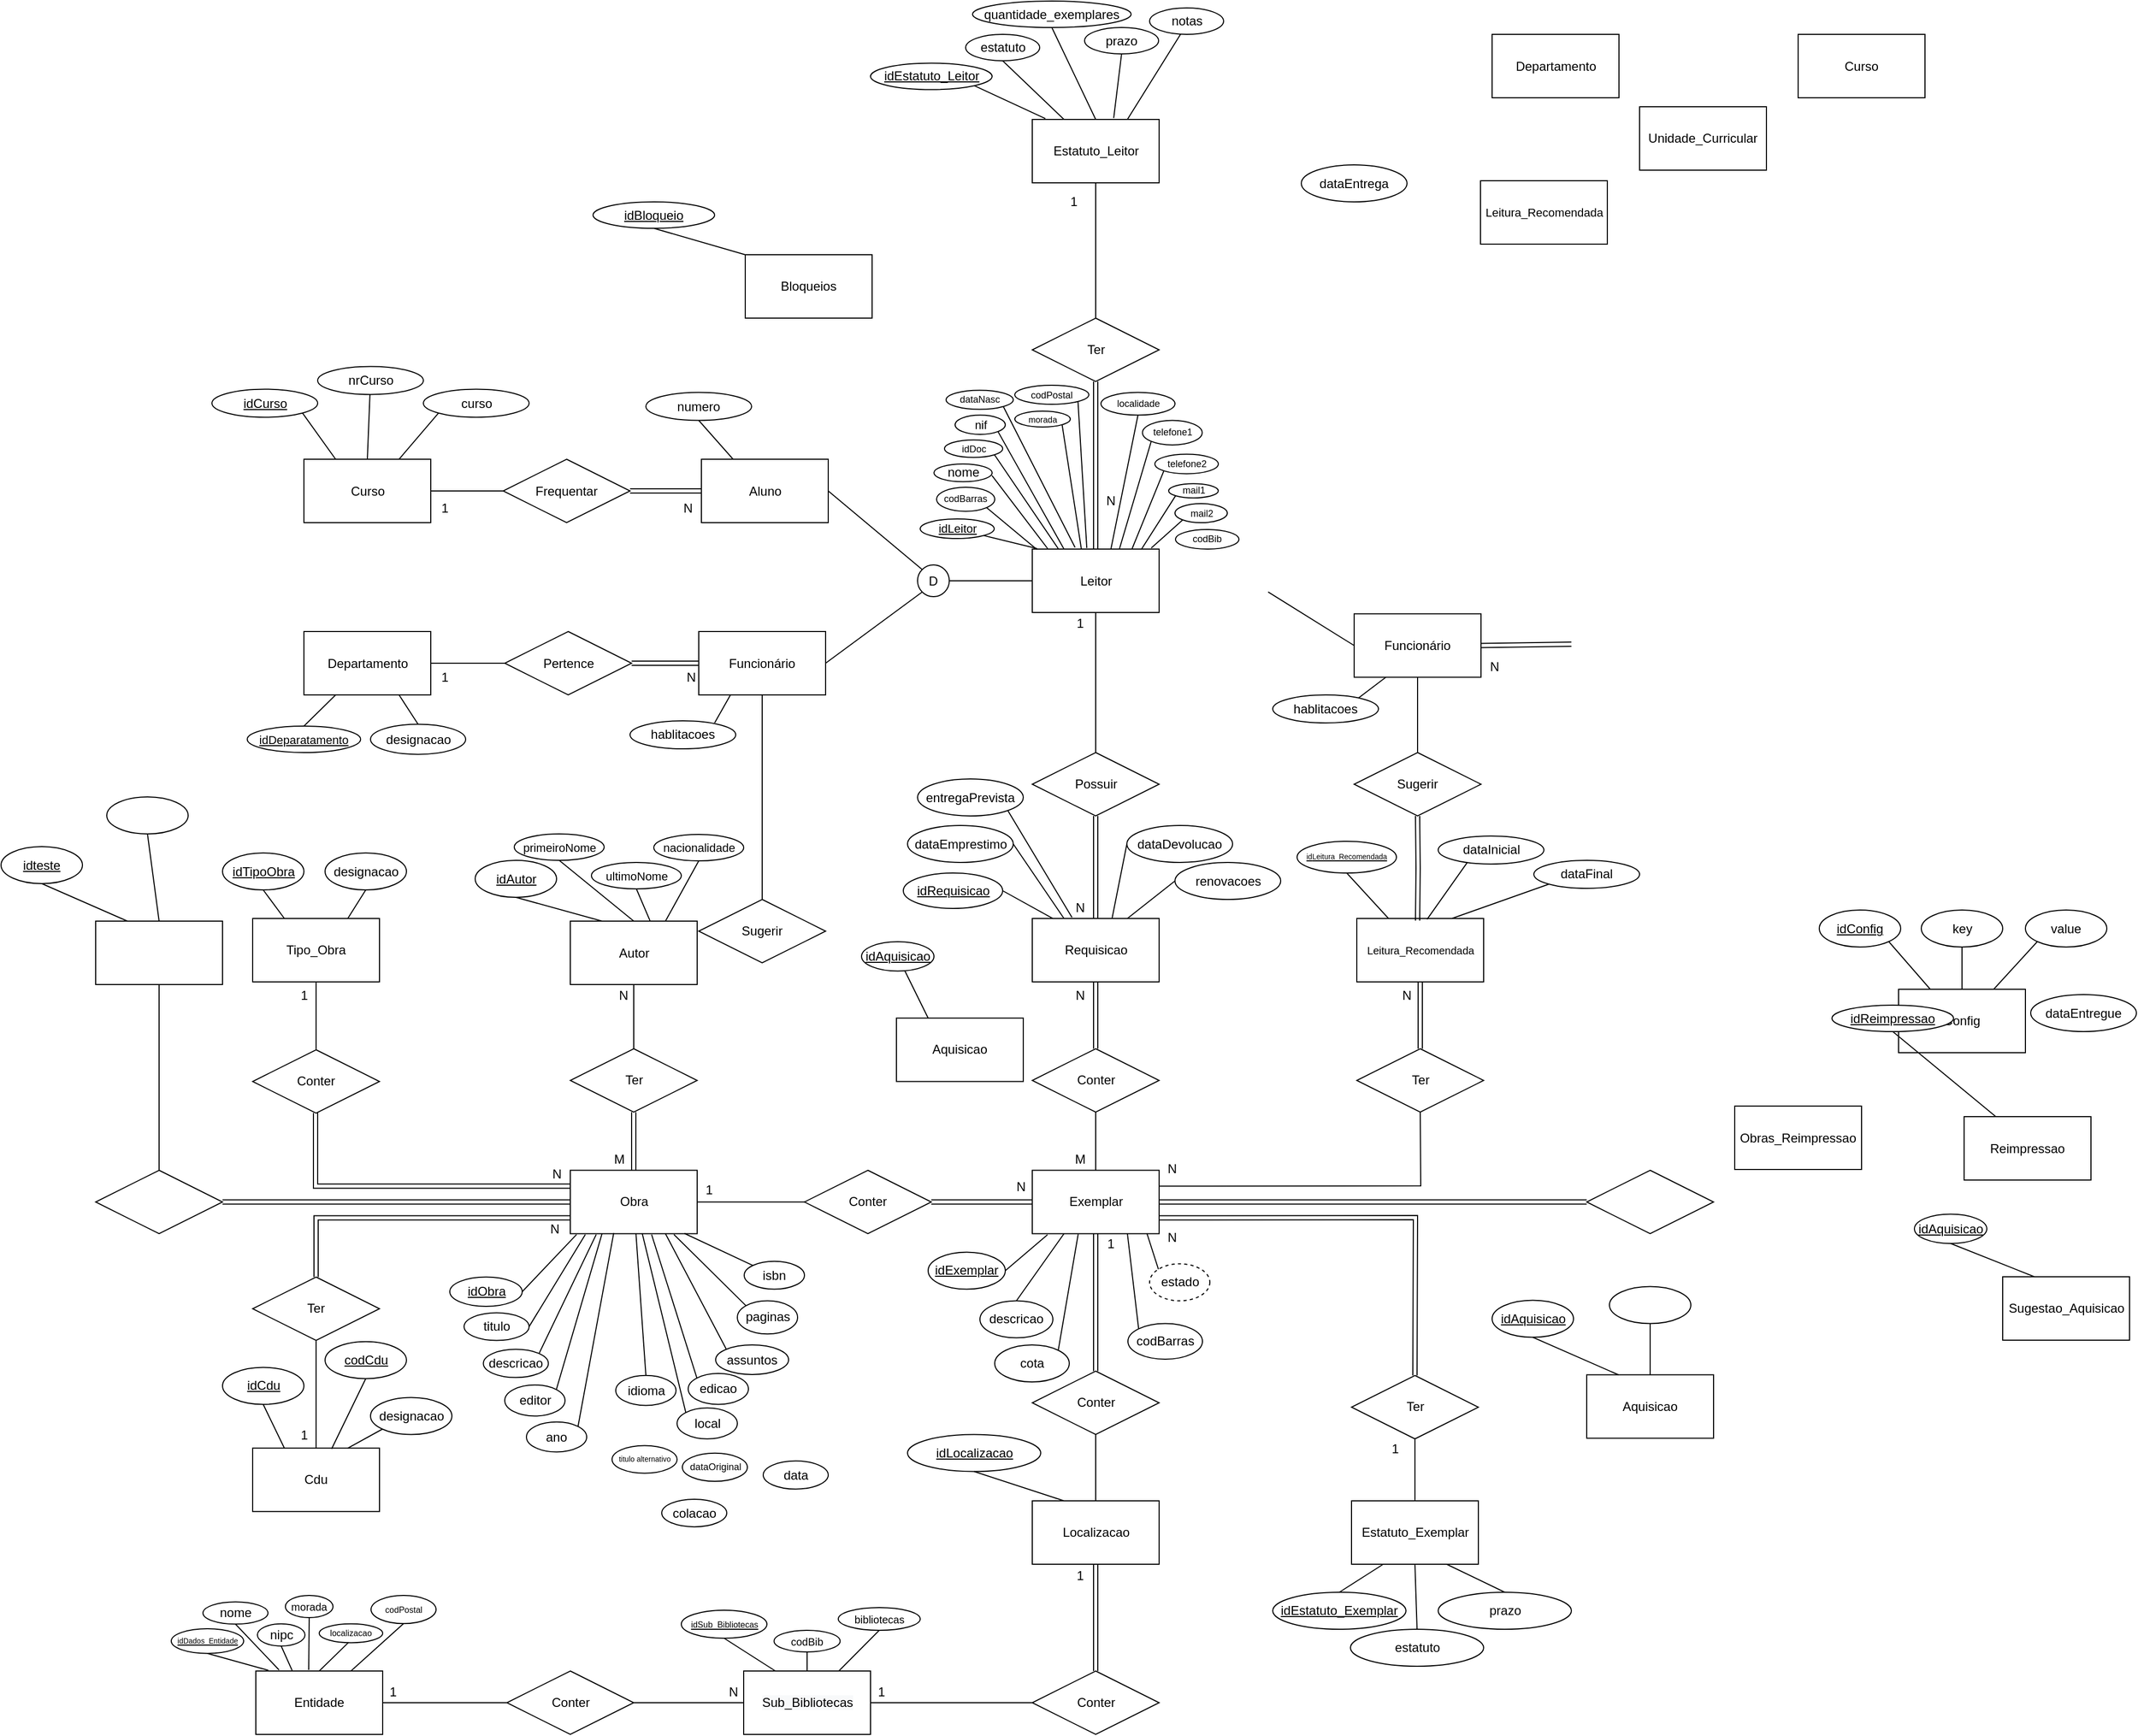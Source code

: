 <mxfile version="13.7.6" type="device"><diagram id="8KhDDaRiPGF0H9WiyI7R" name="Page-1"><mxGraphModel dx="1186" dy="1981" grid="1" gridSize="10" guides="1" tooltips="1" connect="1" arrows="1" fold="1" page="1" pageScale="1" pageWidth="827" pageHeight="1169" math="0" shadow="0"><root><mxCell id="0"/><mxCell id="1" parent="0"/><mxCell id="igQv4-VLDC38SClWUheN-1" style="edgeStyle=orthogonalEdgeStyle;rounded=0;comic=0;orthogonalLoop=1;jettySize=auto;html=1;exitX=0.5;exitY=1;exitDx=0;exitDy=0;shadow=0;startArrow=none;startFill=0;endArrow=none;endFill=0;strokeColor=#000000;entryX=0.5;entryY=0;entryDx=0;entryDy=0;" parent="1" source="igQv4-VLDC38SClWUheN-2" target="igQv4-VLDC38SClWUheN-163" edge="1"><mxGeometry relative="1" as="geometry"><mxPoint x="1135.5" y="411" as="targetPoint"/></mxGeometry></mxCell><mxCell id="igQv4-VLDC38SClWUheN-2" value="Leitor" style="rounded=0;whiteSpace=wrap;html=1;aspect=fixed;" parent="1" vertex="1"><mxGeometry x="1075.5" y="268.5" width="120" height="60" as="geometry"/></mxCell><mxCell id="igQv4-VLDC38SClWUheN-3" style="rounded=0;orthogonalLoop=1;jettySize=auto;html=1;exitX=0.998;exitY=0.65;exitDx=0;exitDy=0;endArrow=none;endFill=0;exitPerimeter=0;" parent="1" source="igQv4-VLDC38SClWUheN-4" edge="1"><mxGeometry relative="1" as="geometry"><mxPoint x="1090" y="268" as="targetPoint"/></mxGeometry></mxCell><mxCell id="igQv4-VLDC38SClWUheN-4" value="nome" style="ellipse;whiteSpace=wrap;html=1;" parent="1" vertex="1"><mxGeometry x="982.5" y="188" width="55" height="16.75" as="geometry"/></mxCell><mxCell id="igQv4-VLDC38SClWUheN-5" value="" style="shape=link;html=1;entryX=0.5;entryY=0;entryDx=0;entryDy=0;exitX=0.5;exitY=1;exitDx=0;exitDy=0;" parent="1" source="igQv4-VLDC38SClWUheN-162" target="igQv4-VLDC38SClWUheN-2" edge="1"><mxGeometry width="50" height="50" relative="1" as="geometry"><mxPoint x="988.75" y="298.5" as="sourcePoint"/><mxPoint x="1035" y="208.5" as="targetPoint"/></mxGeometry></mxCell><mxCell id="igQv4-VLDC38SClWUheN-6" style="rounded=0;orthogonalLoop=1;jettySize=auto;html=1;exitX=1;exitY=1;exitDx=0;exitDy=0;endArrow=none;endFill=0;" parent="1" source="igQv4-VLDC38SClWUheN-7" edge="1"><mxGeometry relative="1" as="geometry"><mxPoint x="1080" y="268" as="targetPoint"/></mxGeometry></mxCell><mxCell id="igQv4-VLDC38SClWUheN-7" value="idLeitor" style="ellipse;whiteSpace=wrap;html=1;fontStyle=4;fontSize=11;" parent="1" vertex="1"><mxGeometry x="969.5" y="240" width="70" height="18.5" as="geometry"/></mxCell><mxCell id="igQv4-VLDC38SClWUheN-8" style="rounded=0;orthogonalLoop=1;jettySize=auto;html=1;exitX=1;exitY=1;exitDx=0;exitDy=0;endArrow=none;endFill=0;entryX=0.387;entryY=0;entryDx=0;entryDy=0;entryPerimeter=0;" parent="1" source="igQv4-VLDC38SClWUheN-9" target="igQv4-VLDC38SClWUheN-2" edge="1"><mxGeometry relative="1" as="geometry"><mxPoint x="1130" y="268" as="targetPoint"/></mxGeometry></mxCell><mxCell id="igQv4-VLDC38SClWUheN-9" value="&lt;div style=&quot;font-size: 8px;&quot;&gt;morada&lt;/div&gt;" style="ellipse;whiteSpace=wrap;html=1;fontSize=8;" parent="1" vertex="1"><mxGeometry x="1059" y="138" width="52.5" height="15" as="geometry"/></mxCell><mxCell id="igQv4-VLDC38SClWUheN-10" value="Estatuto_Leitor" style="rounded=0;whiteSpace=wrap;html=1;aspect=fixed;" parent="1" vertex="1"><mxGeometry x="1075.5" y="-138" width="120" height="60" as="geometry"/></mxCell><mxCell id="igQv4-VLDC38SClWUheN-11" value="1" style="text;html=1;strokeColor=none;fillColor=none;align=center;verticalAlign=middle;whiteSpace=wrap;rounded=0;" parent="1" vertex="1"><mxGeometry x="1105" y="-70" width="20" height="20" as="geometry"/></mxCell><mxCell id="igQv4-VLDC38SClWUheN-12" value="" style="html=1;entryX=0.5;entryY=0;entryDx=0;entryDy=0;exitX=0.5;exitY=1;exitDx=0;exitDy=0;startArrow=none;startFill=0;endArrow=none;endFill=0;" parent="1" source="igQv4-VLDC38SClWUheN-10" target="igQv4-VLDC38SClWUheN-162" edge="1"><mxGeometry width="50" height="50" relative="1" as="geometry"><mxPoint x="846.5" y="298.5" as="sourcePoint"/><mxPoint x="908.75" y="298.5" as="targetPoint"/></mxGeometry></mxCell><mxCell id="igQv4-VLDC38SClWUheN-13" value="idEstatuto_Leitor" style="ellipse;whiteSpace=wrap;html=1;fontStyle=4" parent="1" vertex="1"><mxGeometry x="922.5" y="-191.25" width="115" height="25" as="geometry"/></mxCell><mxCell id="igQv4-VLDC38SClWUheN-14" style="rounded=0;orthogonalLoop=1;jettySize=auto;html=1;exitX=0.5;exitY=1;exitDx=0;exitDy=0;entryX=0.25;entryY=0;entryDx=0;entryDy=0;endArrow=none;endFill=0;" parent="1" source="igQv4-VLDC38SClWUheN-15" target="igQv4-VLDC38SClWUheN-10" edge="1"><mxGeometry relative="1" as="geometry"/></mxCell><mxCell id="igQv4-VLDC38SClWUheN-15" value="estatuto" style="ellipse;whiteSpace=wrap;html=1;" parent="1" vertex="1"><mxGeometry x="1012.5" y="-218.5" width="70" height="25" as="geometry"/></mxCell><mxCell id="igQv4-VLDC38SClWUheN-16" style="rounded=0;orthogonalLoop=1;jettySize=auto;html=1;exitX=0.5;exitY=1;exitDx=0;exitDy=0;entryX=0.642;entryY=-0.022;entryDx=0;entryDy=0;endArrow=none;endFill=0;entryPerimeter=0;" parent="1" source="igQv4-VLDC38SClWUheN-17" target="igQv4-VLDC38SClWUheN-10" edge="1"><mxGeometry relative="1" as="geometry"><mxPoint x="1215" y="-142.25" as="targetPoint"/></mxGeometry></mxCell><mxCell id="igQv4-VLDC38SClWUheN-17" value="prazo" style="ellipse;whiteSpace=wrap;html=1;" parent="1" vertex="1"><mxGeometry x="1125" y="-225" width="70" height="25" as="geometry"/></mxCell><mxCell id="igQv4-VLDC38SClWUheN-18" style="rounded=0;orthogonalLoop=1;jettySize=auto;html=1;exitX=0.5;exitY=1;exitDx=0;exitDy=0;endArrow=none;endFill=0;entryX=0.75;entryY=0;entryDx=0;entryDy=0;" parent="1" target="igQv4-VLDC38SClWUheN-10" edge="1"><mxGeometry relative="1" as="geometry"><mxPoint x="1216.5" y="-219.75" as="sourcePoint"/><mxPoint x="1255" y="-142.25" as="targetPoint"/></mxGeometry></mxCell><mxCell id="igQv4-VLDC38SClWUheN-19" value="notas" style="ellipse;whiteSpace=wrap;html=1;" parent="1" vertex="1"><mxGeometry x="1186.5" y="-243.5" width="70" height="25" as="geometry"/></mxCell><mxCell id="igQv4-VLDC38SClWUheN-20" style="rounded=0;orthogonalLoop=1;jettySize=auto;html=1;exitX=1;exitY=1;exitDx=0;exitDy=0;entryX=0.103;entryY=-0.013;entryDx=0;entryDy=0;endArrow=none;endFill=0;elbow=vertical;entryPerimeter=0;" parent="1" source="igQv4-VLDC38SClWUheN-13" target="igQv4-VLDC38SClWUheN-10" edge="1"><mxGeometry relative="1" as="geometry"><mxPoint x="998" y="-169.75" as="sourcePoint"/><mxPoint x="1165" y="-145.25" as="targetPoint"/></mxGeometry></mxCell><mxCell id="igQv4-VLDC38SClWUheN-21" style="rounded=0;orthogonalLoop=1;jettySize=auto;html=1;exitX=1;exitY=1;exitDx=0;exitDy=0;endArrow=none;endFill=0;entryX=0.43;entryY=-0.016;entryDx=0;entryDy=0;entryPerimeter=0;" parent="1" source="igQv4-VLDC38SClWUheN-22" target="igQv4-VLDC38SClWUheN-2" edge="1"><mxGeometry relative="1" as="geometry"><mxPoint x="1130" y="266" as="targetPoint"/></mxGeometry></mxCell><mxCell id="igQv4-VLDC38SClWUheN-22" value="&lt;div style=&quot;font-size: 9px;&quot;&gt;codPostal&lt;/div&gt;" style="ellipse;whiteSpace=wrap;html=1;fontSize=9;" parent="1" vertex="1"><mxGeometry x="1059" y="113.5" width="70" height="18" as="geometry"/></mxCell><mxCell id="igQv4-VLDC38SClWUheN-24" style="rounded=0;orthogonalLoop=1;jettySize=auto;html=1;exitX=0;exitY=1;exitDx=0;exitDy=0;entryX=0.688;entryY=-0.008;entryDx=0;entryDy=0;endArrow=none;endFill=0;entryPerimeter=0;" parent="1" source="igQv4-VLDC38SClWUheN-25" target="igQv4-VLDC38SClWUheN-2" edge="1"><mxGeometry relative="1" as="geometry"><mxPoint x="1165" y="278.5" as="targetPoint"/><mxPoint x="1208" y="213" as="sourcePoint"/></mxGeometry></mxCell><mxCell id="igQv4-VLDC38SClWUheN-25" value="&lt;div style=&quot;font-size: 9px;&quot;&gt;telefone1&lt;/div&gt;" style="ellipse;whiteSpace=wrap;html=1;fontSize=9;" parent="1" vertex="1"><mxGeometry x="1179.75" y="146.75" width="56.5" height="23.25" as="geometry"/></mxCell><mxCell id="igQv4-VLDC38SClWUheN-26" style="edgeStyle=orthogonalEdgeStyle;rounded=0;orthogonalLoop=1;jettySize=auto;html=1;entryX=0;entryY=0.5;entryDx=0;entryDy=0;endArrow=none;endFill=0;" parent="1" source="igQv4-VLDC38SClWUheN-27" target="igQv4-VLDC38SClWUheN-158" edge="1"><mxGeometry relative="1" as="geometry"><mxPoint x="812" y="886.25" as="targetPoint"/></mxGeometry></mxCell><mxCell id="kkzpOjwFDEaVYpT06162-52" style="edgeStyle=orthogonalEdgeStyle;rounded=0;orthogonalLoop=1;jettySize=auto;html=1;exitX=0;exitY=0.5;exitDx=0;exitDy=0;endArrow=none;endFill=0;fontFamily=Helvetica;fontSize=7;shape=link;entryX=1;entryY=0.5;entryDx=0;entryDy=0;" parent="1" source="igQv4-VLDC38SClWUheN-27" target="kkzpOjwFDEaVYpT06162-53" edge="1"><mxGeometry relative="1" as="geometry"><mxPoint x="280" y="886.278" as="targetPoint"/></mxGeometry></mxCell><mxCell id="igQv4-VLDC38SClWUheN-27" value="Obra" style="rounded=0;whiteSpace=wrap;html=1;aspect=fixed;" parent="1" vertex="1"><mxGeometry x="638.5" y="856.25" width="120" height="60" as="geometry"/></mxCell><mxCell id="igQv4-VLDC38SClWUheN-28" style="rounded=0;orthogonalLoop=1;jettySize=auto;html=1;endArrow=none;endFill=0;entryX=1;entryY=0.5;entryDx=0;entryDy=0;exitX=0.049;exitY=1.014;exitDx=0;exitDy=0;exitPerimeter=0;" parent="1" source="igQv4-VLDC38SClWUheN-27" target="igQv4-VLDC38SClWUheN-29" edge="1"><mxGeometry relative="1" as="geometry"><mxPoint x="646.5" y="925" as="sourcePoint"/><mxPoint x="619" y="932.25" as="targetPoint"/></mxGeometry></mxCell><mxCell id="igQv4-VLDC38SClWUheN-29" value="idObra" style="ellipse;whiteSpace=wrap;html=1;fontStyle=4" parent="1" vertex="1"><mxGeometry x="524.5" y="957.25" width="68.5" height="27.75" as="geometry"/></mxCell><mxCell id="igQv4-VLDC38SClWUheN-30" style="rounded=0;orthogonalLoop=1;jettySize=auto;html=1;endArrow=none;endFill=0;exitX=1;exitY=0.5;exitDx=0;exitDy=0;entryX=0.118;entryY=1.014;entryDx=0;entryDy=0;entryPerimeter=0;" parent="1" source="igQv4-VLDC38SClWUheN-31" target="igQv4-VLDC38SClWUheN-27" edge="1"><mxGeometry relative="1" as="geometry"><mxPoint x="689" y="912.25" as="sourcePoint"/><mxPoint x="573" y="1222.25" as="targetPoint"/></mxGeometry></mxCell><mxCell id="igQv4-VLDC38SClWUheN-31" value="titulo" style="ellipse;whiteSpace=wrap;html=1;" parent="1" vertex="1"><mxGeometry x="538" y="991.12" width="61.5" height="26.13" as="geometry"/></mxCell><mxCell id="igQv4-VLDC38SClWUheN-32" style="edgeStyle=orthogonalEdgeStyle;shape=link;rounded=0;orthogonalLoop=1;jettySize=auto;html=1;entryX=0;entryY=0.5;entryDx=0;entryDy=0;exitX=1;exitY=0.5;exitDx=0;exitDy=0;" parent="1" source="igQv4-VLDC38SClWUheN-158" target="igQv4-VLDC38SClWUheN-33" edge="1"><mxGeometry relative="1" as="geometry"><mxPoint x="1002.5" y="886.25" as="sourcePoint"/></mxGeometry></mxCell><mxCell id="3nldgWLk36MqB2wziIpt-12" style="edgeStyle=orthogonalEdgeStyle;rounded=0;orthogonalLoop=1;jettySize=auto;html=1;entryX=0;entryY=0.5;entryDx=0;entryDy=0;shape=link;" parent="1" source="igQv4-VLDC38SClWUheN-33" target="3nldgWLk36MqB2wziIpt-3" edge="1"><mxGeometry relative="1" as="geometry"/></mxCell><mxCell id="igQv4-VLDC38SClWUheN-33" value="Exemplar" style="rounded=0;whiteSpace=wrap;html=1;aspect=fixed;" parent="1" vertex="1"><mxGeometry x="1075.5" y="856.25" width="120" height="60" as="geometry"/></mxCell><mxCell id="igQv4-VLDC38SClWUheN-34" style="edgeStyle=orthogonalEdgeStyle;shape=link;rounded=0;orthogonalLoop=1;jettySize=auto;html=1;entryX=0.5;entryY=1;entryDx=0;entryDy=0;exitX=0.5;exitY=0;exitDx=0;exitDy=0;" parent="1" source="igQv4-VLDC38SClWUheN-155" target="igQv4-VLDC38SClWUheN-122" edge="1"><mxGeometry relative="1" as="geometry"><mxPoint x="1135.5" y="721.25" as="sourcePoint"/></mxGeometry></mxCell><mxCell id="igQv4-VLDC38SClWUheN-37" value="N" style="text;html=1;strokeColor=none;fillColor=none;align=center;verticalAlign=middle;whiteSpace=wrap;rounded=0;" parent="1" vertex="1"><mxGeometry x="1054.5" y="862.25" width="20" height="20" as="geometry"/></mxCell><mxCell id="igQv4-VLDC38SClWUheN-39" value="&lt;div style=&quot;font-size: 9px;&quot;&gt;mail1&lt;/div&gt;" style="ellipse;whiteSpace=wrap;html=1;fontSize=9;" parent="1" vertex="1"><mxGeometry x="1204.5" y="206.62" width="47" height="13.5" as="geometry"/></mxCell><mxCell id="igQv4-VLDC38SClWUheN-40" style="rounded=0;orthogonalLoop=1;jettySize=auto;html=1;exitX=0.5;exitY=1;exitDx=0;exitDy=0;endArrow=none;endFill=0;" parent="1" source="igQv4-VLDC38SClWUheN-41" edge="1"><mxGeometry relative="1" as="geometry"><mxPoint x="1150" y="268" as="targetPoint"/></mxGeometry></mxCell><mxCell id="igQv4-VLDC38SClWUheN-41" value="&lt;div style=&quot;font-size: 9px;&quot;&gt;localidade&lt;/div&gt;" style="ellipse;whiteSpace=wrap;html=1;fontSize=9;" parent="1" vertex="1"><mxGeometry x="1140.5" y="120.25" width="70" height="21.5" as="geometry"/></mxCell><mxCell id="igQv4-VLDC38SClWUheN-42" style="rounded=0;orthogonalLoop=1;jettySize=auto;html=1;exitX=1;exitY=1;exitDx=0;exitDy=0;endArrow=none;endFill=0;entryX=0.25;entryY=0;entryDx=0;entryDy=0;" parent="1" source="igQv4-VLDC38SClWUheN-43" target="igQv4-VLDC38SClWUheN-2" edge="1"><mxGeometry relative="1" as="geometry"><mxPoint x="1120" y="268" as="targetPoint"/></mxGeometry></mxCell><mxCell id="igQv4-VLDC38SClWUheN-43" value="&lt;div style=&quot;font-size: 11px;&quot;&gt;nif&lt;/div&gt;" style="ellipse;whiteSpace=wrap;html=1;fontSize=11;" parent="1" vertex="1"><mxGeometry x="1002.5" y="141.75" width="47.5" height="18.25" as="geometry"/></mxCell><mxCell id="igQv4-VLDC38SClWUheN-44" style="rounded=0;orthogonalLoop=1;jettySize=auto;html=1;endArrow=none;endFill=0;entryX=0.342;entryY=0.991;entryDx=0;entryDy=0;exitX=1;exitY=0;exitDx=0;exitDy=0;entryPerimeter=0;" parent="1" source="igQv4-VLDC38SClWUheN-51" target="igQv4-VLDC38SClWUheN-27" edge="1"><mxGeometry relative="1" as="geometry"><mxPoint x="685" y="967.63" as="sourcePoint"/><mxPoint x="681.103" y="891.75" as="targetPoint"/></mxGeometry></mxCell><mxCell id="igQv4-VLDC38SClWUheN-45" style="edgeStyle=orthogonalEdgeStyle;rounded=0;comic=0;orthogonalLoop=1;jettySize=auto;html=1;shadow=0;endArrow=none;endFill=0;strokeColor=#000000;entryX=0.5;entryY=1;entryDx=0;entryDy=0;" parent="1" source="igQv4-VLDC38SClWUheN-46" target="igQv4-VLDC38SClWUheN-161" edge="1"><mxGeometry relative="1" as="geometry"><mxPoint x="398.0" y="1060" as="targetPoint"/></mxGeometry></mxCell><mxCell id="igQv4-VLDC38SClWUheN-46" value="Cdu" style="rounded=0;whiteSpace=wrap;html=1;aspect=fixed;" parent="1" vertex="1"><mxGeometry x="338" y="1119.13" width="120" height="60" as="geometry"/></mxCell><mxCell id="igQv4-VLDC38SClWUheN-47" value="Estatuto_Exemplar" style="rounded=0;whiteSpace=wrap;html=1;aspect=fixed;" parent="1" vertex="1"><mxGeometry x="1377.5" y="1169" width="120" height="60" as="geometry"/></mxCell><mxCell id="igQv4-VLDC38SClWUheN-48" value="Tipo_Obra" style="rounded=0;whiteSpace=wrap;html=1;aspect=fixed;" parent="1" vertex="1"><mxGeometry x="338" y="618" width="120" height="60" as="geometry"/></mxCell><mxCell id="igQv4-VLDC38SClWUheN-49" style="edgeStyle=orthogonalEdgeStyle;shape=link;rounded=0;orthogonalLoop=1;jettySize=auto;html=1;entryX=0.5;entryY=0;entryDx=0;entryDy=0;endArrow=none;endFill=0;exitX=0.5;exitY=1;exitDx=0;exitDy=0;" parent="1" source="igQv4-VLDC38SClWUheN-160" target="igQv4-VLDC38SClWUheN-27" edge="1"><mxGeometry relative="1" as="geometry"><mxPoint x="698.5" y="802.25" as="sourcePoint"/></mxGeometry></mxCell><mxCell id="igQv4-VLDC38SClWUheN-50" value="editor" style="ellipse;whiteSpace=wrap;html=1;" parent="1" vertex="1"><mxGeometry x="576.5" y="1059.38" width="57" height="29.38" as="geometry"/></mxCell><mxCell id="igQv4-VLDC38SClWUheN-51" value="ano" style="ellipse;whiteSpace=wrap;html=1;" parent="1" vertex="1"><mxGeometry x="597" y="1094.38" width="57" height="28.38" as="geometry"/></mxCell><mxCell id="igQv4-VLDC38SClWUheN-52" value="descricao" style="ellipse;whiteSpace=wrap;html=1;" parent="1" vertex="1"><mxGeometry x="556.25" y="1025.68" width="61.5" height="26.63" as="geometry"/></mxCell><mxCell id="igQv4-VLDC38SClWUheN-53" value="assuntos" style="ellipse;whiteSpace=wrap;html=1;" parent="1" vertex="1"><mxGeometry x="776" y="1021.5" width="69" height="28" as="geometry"/></mxCell><mxCell id="igQv4-VLDC38SClWUheN-54" value="cota" style="ellipse;whiteSpace=wrap;html=1;" parent="1" vertex="1"><mxGeometry x="1040" y="1021.5" width="70.5" height="35" as="geometry"/></mxCell><mxCell id="igQv4-VLDC38SClWUheN-55" value="descricao" style="ellipse;whiteSpace=wrap;html=1;" parent="1" vertex="1"><mxGeometry x="1026" y="979.76" width="69" height="35" as="geometry"/></mxCell><mxCell id="igQv4-VLDC38SClWUheN-56" value="idEstatuto_Exemplar" style="ellipse;whiteSpace=wrap;html=1;fontStyle=4" parent="1" vertex="1"><mxGeometry x="1303" y="1255.5" width="126" height="35" as="geometry"/></mxCell><mxCell id="igQv4-VLDC38SClWUheN-57" value="estatuto" style="ellipse;whiteSpace=wrap;html=1;" parent="1" vertex="1"><mxGeometry x="1376.5" y="1290.5" width="126" height="35" as="geometry"/></mxCell><mxCell id="igQv4-VLDC38SClWUheN-58" value="prazo" style="ellipse;whiteSpace=wrap;html=1;" parent="1" vertex="1"><mxGeometry x="1459.5" y="1255.5" width="126" height="35" as="geometry"/></mxCell><mxCell id="igQv4-VLDC38SClWUheN-59" style="rounded=0;orthogonalLoop=1;jettySize=auto;html=1;endArrow=none;endFill=0;exitX=0.5;exitY=0;exitDx=0;exitDy=0;entryX=0.25;entryY=1;entryDx=0;entryDy=0;" parent="1" source="igQv4-VLDC38SClWUheN-56" target="igQv4-VLDC38SClWUheN-47" edge="1"><mxGeometry relative="1" as="geometry"><mxPoint x="1404.5" y="1241" as="sourcePoint"/><mxPoint x="1386.603" y="1210.5" as="targetPoint"/></mxGeometry></mxCell><mxCell id="igQv4-VLDC38SClWUheN-60" style="rounded=0;orthogonalLoop=1;jettySize=auto;html=1;endArrow=none;endFill=0;exitX=0.5;exitY=0;exitDx=0;exitDy=0;entryX=0.5;entryY=1;entryDx=0;entryDy=0;" parent="1" source="igQv4-VLDC38SClWUheN-57" target="igQv4-VLDC38SClWUheN-47" edge="1"><mxGeometry relative="1" as="geometry"><mxPoint x="1401.5" y="1260.5" as="sourcePoint"/><mxPoint x="1424.5" y="1220.5" as="targetPoint"/></mxGeometry></mxCell><mxCell id="igQv4-VLDC38SClWUheN-61" style="rounded=0;orthogonalLoop=1;jettySize=auto;html=1;endArrow=none;endFill=0;exitX=0.5;exitY=0;exitDx=0;exitDy=0;entryX=0.75;entryY=1;entryDx=0;entryDy=0;" parent="1" source="igQv4-VLDC38SClWUheN-58" target="igQv4-VLDC38SClWUheN-47" edge="1"><mxGeometry relative="1" as="geometry"><mxPoint x="1452.5" y="1300.5" as="sourcePoint"/><mxPoint x="1454.5" y="1220.5" as="targetPoint"/></mxGeometry></mxCell><mxCell id="igQv4-VLDC38SClWUheN-62" value="estado" style="ellipse;whiteSpace=wrap;html=1;dashed=1;fillColor=#ffffff;" parent="1" vertex="1"><mxGeometry x="1186.5" y="944.76" width="57" height="35" as="geometry"/></mxCell><mxCell id="igQv4-VLDC38SClWUheN-63" style="rounded=0;orthogonalLoop=1;jettySize=auto;html=1;endArrow=none;endFill=0;entryX=0.5;entryY=1;entryDx=0;entryDy=0;exitX=0.5;exitY=0;exitDx=0;exitDy=0;" parent="1" source="igQv4-VLDC38SClWUheN-47" target="igQv4-VLDC38SClWUheN-156" edge="1"><mxGeometry relative="1" as="geometry"><mxPoint x="1309.96" y="1129.5" as="sourcePoint"/><mxPoint x="1514.75" y="889.75" as="targetPoint"/></mxGeometry></mxCell><mxCell id="igQv4-VLDC38SClWUheN-64" value="1" style="text;html=1;strokeColor=none;fillColor=none;align=center;verticalAlign=middle;whiteSpace=wrap;rounded=0;" parent="1" vertex="1"><mxGeometry x="1409" y="1109.75" width="20" height="20" as="geometry"/></mxCell><mxCell id="igQv4-VLDC38SClWUheN-65" value="idExemplar" style="ellipse;whiteSpace=wrap;html=1;fontStyle=4" parent="1" vertex="1"><mxGeometry x="977" y="933.75" width="73" height="35" as="geometry"/></mxCell><mxCell id="igQv4-VLDC38SClWUheN-66" style="rounded=0;orthogonalLoop=1;jettySize=auto;html=1;endArrow=none;endFill=0;entryX=0.12;entryY=1.017;entryDx=0;entryDy=0;exitX=1;exitY=0.5;exitDx=0;exitDy=0;entryPerimeter=0;" parent="1" source="igQv4-VLDC38SClWUheN-65" target="igQv4-VLDC38SClWUheN-33" edge="1"><mxGeometry relative="1" as="geometry"><mxPoint x="1038.4" y="916.25" as="sourcePoint"/><mxPoint x="1020.503" y="885.75" as="targetPoint"/></mxGeometry></mxCell><mxCell id="igQv4-VLDC38SClWUheN-67" style="rounded=0;orthogonalLoop=1;jettySize=auto;html=1;endArrow=none;endFill=0;entryX=0.904;entryY=0.996;entryDx=0;entryDy=0;exitX=0;exitY=0;exitDx=0;exitDy=0;entryPerimeter=0;" parent="1" source="igQv4-VLDC38SClWUheN-62" target="igQv4-VLDC38SClWUheN-33" edge="1"><mxGeometry relative="1" as="geometry"><mxPoint x="1157" y="949" as="sourcePoint"/><mxPoint x="1208" y="916" as="targetPoint"/></mxGeometry></mxCell><mxCell id="igQv4-VLDC38SClWUheN-68" style="rounded=0;orthogonalLoop=1;jettySize=auto;html=1;endArrow=none;endFill=0;entryX=0.25;entryY=1;entryDx=0;entryDy=0;exitX=0.5;exitY=0;exitDx=0;exitDy=0;" parent="1" source="igQv4-VLDC38SClWUheN-55" target="igQv4-VLDC38SClWUheN-33" edge="1"><mxGeometry relative="1" as="geometry"><mxPoint x="1145.5" y="955" as="sourcePoint"/><mxPoint x="1110.5" y="892" as="targetPoint"/></mxGeometry></mxCell><mxCell id="igQv4-VLDC38SClWUheN-69" style="rounded=0;orthogonalLoop=1;jettySize=auto;html=1;endArrow=none;endFill=0;exitX=1;exitY=0;exitDx=0;exitDy=0;entryX=0.362;entryY=1.007;entryDx=0;entryDy=0;entryPerimeter=0;" parent="1" source="igQv4-VLDC38SClWUheN-54" target="igQv4-VLDC38SClWUheN-33" edge="1"><mxGeometry relative="1" as="geometry"><mxPoint x="1252" y="915.25" as="sourcePoint"/><mxPoint x="1170.5" y="892" as="targetPoint"/></mxGeometry></mxCell><mxCell id="igQv4-VLDC38SClWUheN-70" value="N" style="text;html=1;strokeColor=none;fillColor=none;align=center;verticalAlign=middle;whiteSpace=wrap;rounded=0;" parent="1" vertex="1"><mxGeometry x="678.5" y="680.5" width="20" height="20" as="geometry"/></mxCell><mxCell id="igQv4-VLDC38SClWUheN-71" value="M" style="text;html=1;strokeColor=none;fillColor=none;align=center;verticalAlign=middle;whiteSpace=wrap;rounded=0;" parent="1" vertex="1"><mxGeometry x="675" y="836.25" width="20" height="20" as="geometry"/></mxCell><mxCell id="igQv4-VLDC38SClWUheN-72" style="edgeStyle=orthogonalEdgeStyle;shape=link;rounded=0;orthogonalLoop=1;jettySize=auto;html=1;entryX=0;entryY=0.25;entryDx=0;entryDy=0;endArrow=none;endFill=0;" parent="1" target="igQv4-VLDC38SClWUheN-27" edge="1"><mxGeometry relative="1" as="geometry"><mxPoint x="397.5" y="802" as="sourcePoint"/><Array as="points"><mxPoint x="397.5" y="871"/></Array></mxGeometry></mxCell><mxCell id="igQv4-VLDC38SClWUheN-73" style="edgeStyle=orthogonalEdgeStyle;rounded=0;orthogonalLoop=1;jettySize=auto;html=1;entryX=0.5;entryY=1;entryDx=0;entryDy=0;endArrow=none;endFill=0;exitX=0.5;exitY=0;exitDx=0;exitDy=0;" parent="1" source="igQv4-VLDC38SClWUheN-159" target="igQv4-VLDC38SClWUheN-48" edge="1"><mxGeometry relative="1" as="geometry"><mxPoint x="398.0" y="722.25" as="sourcePoint"/></mxGeometry></mxCell><mxCell id="igQv4-VLDC38SClWUheN-74" value="1" style="text;html=1;strokeColor=none;fillColor=none;align=center;verticalAlign=middle;whiteSpace=wrap;rounded=0;" parent="1" vertex="1"><mxGeometry x="376.5" y="680.5" width="20" height="20" as="geometry"/></mxCell><mxCell id="igQv4-VLDC38SClWUheN-75" value="N" style="text;html=1;strokeColor=none;fillColor=none;align=center;verticalAlign=middle;whiteSpace=wrap;rounded=0;" parent="1" vertex="1"><mxGeometry x="615.5" y="849.75" width="20" height="20" as="geometry"/></mxCell><mxCell id="igQv4-VLDC38SClWUheN-76" value="idTipoObra" style="ellipse;whiteSpace=wrap;html=1;fontStyle=4" parent="1" vertex="1"><mxGeometry x="309.5" y="556" width="77" height="35" as="geometry"/></mxCell><mxCell id="igQv4-VLDC38SClWUheN-77" style="rounded=0;orthogonalLoop=1;jettySize=auto;html=1;endArrow=none;endFill=0;entryX=0.5;entryY=1;entryDx=0;entryDy=0;exitX=0.25;exitY=0;exitDx=0;exitDy=0;" parent="1" source="igQv4-VLDC38SClWUheN-48" target="igQv4-VLDC38SClWUheN-76" edge="1"><mxGeometry relative="1" as="geometry"><mxPoint x="406.5" y="576" as="sourcePoint"/><mxPoint x="410" y="492.75" as="targetPoint"/></mxGeometry></mxCell><mxCell id="igQv4-VLDC38SClWUheN-78" value="designacao" style="ellipse;whiteSpace=wrap;html=1;" parent="1" vertex="1"><mxGeometry x="406.5" y="556" width="77" height="35" as="geometry"/></mxCell><mxCell id="igQv4-VLDC38SClWUheN-79" style="rounded=0;orthogonalLoop=1;jettySize=auto;html=1;endArrow=none;endFill=0;entryX=0.5;entryY=1;entryDx=0;entryDy=0;exitX=0.75;exitY=0;exitDx=0;exitDy=0;" parent="1" source="igQv4-VLDC38SClWUheN-48" target="igQv4-VLDC38SClWUheN-78" edge="1"><mxGeometry relative="1" as="geometry"><mxPoint x="426.5" y="624.75" as="sourcePoint"/><mxPoint x="418.0" y="562.25" as="targetPoint"/></mxGeometry></mxCell><mxCell id="igQv4-VLDC38SClWUheN-80" value="quantidade_exemplares" style="ellipse;whiteSpace=wrap;html=1;" parent="1" vertex="1"><mxGeometry x="1019" y="-250" width="150" height="25" as="geometry"/></mxCell><mxCell id="igQv4-VLDC38SClWUheN-81" style="rounded=0;orthogonalLoop=1;jettySize=auto;html=1;exitX=0.5;exitY=1;exitDx=0;exitDy=0;entryX=0.5;entryY=0;entryDx=0;entryDy=0;endArrow=none;endFill=0;" parent="1" source="igQv4-VLDC38SClWUheN-80" target="igQv4-VLDC38SClWUheN-10" edge="1"><mxGeometry relative="1" as="geometry"><mxPoint x="1225" y="-132.25" as="targetPoint"/><mxPoint x="1272" y="-190.75" as="sourcePoint"/></mxGeometry></mxCell><mxCell id="igQv4-VLDC38SClWUheN-82" value="idCdu" style="ellipse;whiteSpace=wrap;html=1;fontStyle=4" parent="1" vertex="1"><mxGeometry x="309.5" y="1042.76" width="77" height="35" as="geometry"/></mxCell><mxCell id="igQv4-VLDC38SClWUheN-83" value="designacao" style="ellipse;whiteSpace=wrap;html=1;fontStyle=0" parent="1" vertex="1"><mxGeometry x="449.5" y="1071.25" width="77" height="35" as="geometry"/></mxCell><mxCell id="igQv4-VLDC38SClWUheN-84" value="paginas" style="ellipse;whiteSpace=wrap;html=1;" parent="1" vertex="1"><mxGeometry x="796.5" y="979.76" width="57" height="31.37" as="geometry"/></mxCell><mxCell id="igQv4-VLDC38SClWUheN-85" style="rounded=0;orthogonalLoop=1;jettySize=auto;html=1;endArrow=none;endFill=0;exitX=0.25;exitY=0;exitDx=0;exitDy=0;entryX=0.5;entryY=1;entryDx=0;entryDy=0;" parent="1" source="igQv4-VLDC38SClWUheN-46" target="igQv4-VLDC38SClWUheN-82" edge="1"><mxGeometry relative="1" as="geometry"><mxPoint x="402.25" y="1140.76" as="sourcePoint"/><mxPoint x="376.5" y="1104.13" as="targetPoint"/></mxGeometry></mxCell><mxCell id="igQv4-VLDC38SClWUheN-86" style="rounded=0;orthogonalLoop=1;jettySize=auto;html=1;endArrow=none;endFill=0;entryX=0;entryY=1;entryDx=0;entryDy=0;exitX=0.75;exitY=0;exitDx=0;exitDy=0;" parent="1" source="igQv4-VLDC38SClWUheN-46" target="igQv4-VLDC38SClWUheN-83" edge="1"><mxGeometry relative="1" as="geometry"><mxPoint x="495.25" y="1128.26" as="sourcePoint"/><mxPoint x="469.5" y="1071.76" as="targetPoint"/></mxGeometry></mxCell><mxCell id="igQv4-VLDC38SClWUheN-88" value="dataNasc" style="ellipse;whiteSpace=wrap;html=1;fontSize=9;" parent="1" vertex="1"><mxGeometry x="994" y="118.25" width="63.5" height="18" as="geometry"/></mxCell><mxCell id="igQv4-VLDC38SClWUheN-89" style="edgeStyle=orthogonalEdgeStyle;rounded=0;comic=0;orthogonalLoop=1;jettySize=auto;html=1;entryX=0;entryY=0.75;entryDx=0;entryDy=0;shadow=0;endArrow=none;endFill=0;strokeColor=#000000;shape=link;exitX=0.5;exitY=0;exitDx=0;exitDy=0;" parent="1" source="igQv4-VLDC38SClWUheN-161" target="igQv4-VLDC38SClWUheN-27" edge="1"><mxGeometry relative="1" as="geometry"><mxPoint x="398.0" y="980" as="sourcePoint"/></mxGeometry></mxCell><mxCell id="igQv4-VLDC38SClWUheN-90" value="N" style="text;html=1;strokeColor=none;fillColor=none;align=center;verticalAlign=middle;whiteSpace=wrap;rounded=0;" parent="1" vertex="1"><mxGeometry x="613.5" y="902.25" width="20" height="20" as="geometry"/></mxCell><mxCell id="igQv4-VLDC38SClWUheN-91" style="edgeStyle=orthogonalEdgeStyle;rounded=0;comic=0;orthogonalLoop=1;jettySize=auto;html=1;exitX=0.5;exitY=1;exitDx=0;exitDy=0;entryX=0.5;entryY=0;entryDx=0;entryDy=0;shadow=0;endArrow=none;endFill=0;strokeColor=#000000;" parent="1" source="igQv4-VLDC38SClWUheN-92" target="igQv4-VLDC38SClWUheN-160" edge="1"><mxGeometry relative="1" as="geometry"><mxPoint x="698.5" y="722.25" as="targetPoint"/></mxGeometry></mxCell><mxCell id="igQv4-VLDC38SClWUheN-92" value="Autor" style="rounded=0;whiteSpace=wrap;html=1;aspect=fixed;" parent="1" vertex="1"><mxGeometry x="638.5" y="620.5" width="120" height="60" as="geometry"/></mxCell><mxCell id="igQv4-VLDC38SClWUheN-93" value="N" style="text;html=1;strokeColor=none;fillColor=none;align=center;verticalAlign=middle;whiteSpace=wrap;rounded=0;" parent="1" vertex="1"><mxGeometry x="1110.5" y="680.5" width="20" height="20" as="geometry"/></mxCell><mxCell id="igQv4-VLDC38SClWUheN-94" value="idReq&lt;span style=&quot;text-decoration: none&quot;&gt;uisicao&lt;/span&gt;" style="ellipse;whiteSpace=wrap;html=1;fontStyle=4" parent="1" vertex="1"><mxGeometry x="953.5" y="575" width="94" height="33.5" as="geometry"/></mxCell><mxCell id="igQv4-VLDC38SClWUheN-95" style="rounded=0;orthogonalLoop=1;jettySize=auto;html=1;endArrow=none;endFill=0;entryX=1;entryY=0.5;entryDx=0;entryDy=0;exitX=0.191;exitY=0.033;exitDx=0;exitDy=0;exitPerimeter=0;" parent="1" source="igQv4-VLDC38SClWUheN-122" target="igQv4-VLDC38SClWUheN-94" edge="1"><mxGeometry relative="1" as="geometry"><mxPoint x="1493.661" y="891.75" as="sourcePoint"/><mxPoint x="1475.585" y="916.169" as="targetPoint"/></mxGeometry></mxCell><mxCell id="igQv4-VLDC38SClWUheN-96" value="renovacoes" style="ellipse;whiteSpace=wrap;html=1;" parent="1" vertex="1"><mxGeometry x="1210.5" y="565" width="100" height="35" as="geometry"/></mxCell><mxCell id="igQv4-VLDC38SClWUheN-97" style="rounded=0;orthogonalLoop=1;jettySize=auto;html=1;endArrow=none;endFill=0;exitX=0;exitY=0.5;exitDx=0;exitDy=0;entryX=0.75;entryY=0;entryDx=0;entryDy=0;" parent="1" source="igQv4-VLDC38SClWUheN-96" target="igQv4-VLDC38SClWUheN-122" edge="1"><mxGeometry relative="1" as="geometry"><mxPoint x="1615.75" y="960" as="sourcePoint"/><mxPoint x="1587.15" y="893.26" as="targetPoint"/></mxGeometry></mxCell><mxCell id="igQv4-VLDC38SClWUheN-98" value="1" style="text;html=1;strokeColor=none;fillColor=none;align=center;verticalAlign=middle;whiteSpace=wrap;rounded=0;" parent="1" vertex="1"><mxGeometry x="376.5" y="1096.76" width="20" height="20" as="geometry"/></mxCell><mxCell id="igQv4-VLDC38SClWUheN-99" value="idioma" style="ellipse;whiteSpace=wrap;html=1;" parent="1" vertex="1"><mxGeometry x="681.5" y="1050.38" width="57" height="28.38" as="geometry"/></mxCell><mxCell id="igQv4-VLDC38SClWUheN-100" value="primeiroNome" style="ellipse;whiteSpace=wrap;html=1;fontStyle=0;fontSize=11;" parent="1" vertex="1"><mxGeometry x="585.5" y="538" width="85" height="25" as="geometry"/></mxCell><mxCell id="igQv4-VLDC38SClWUheN-101" value="ultimoNome" style="ellipse;whiteSpace=wrap;html=1;fontStyle=0;fontSize=11;" parent="1" vertex="1"><mxGeometry x="658.5" y="565" width="85" height="25" as="geometry"/></mxCell><mxCell id="igQv4-VLDC38SClWUheN-102" style="rounded=0;orthogonalLoop=1;jettySize=auto;html=1;exitX=0.5;exitY=1;exitDx=0;exitDy=0;entryX=0.25;entryY=0;entryDx=0;entryDy=0;endArrow=none;endFill=0;elbow=vertical;" parent="1" source="igQv4-VLDC38SClWUheN-126" target="igQv4-VLDC38SClWUheN-92" edge="1"><mxGeometry relative="1" as="geometry"><mxPoint x="593.0" y="586" as="sourcePoint"/><mxPoint x="586.5" y="630.5" as="targetPoint"/></mxGeometry></mxCell><mxCell id="igQv4-VLDC38SClWUheN-103" style="rounded=0;orthogonalLoop=1;jettySize=auto;html=1;exitX=0.5;exitY=1;exitDx=0;exitDy=0;entryX=0.5;entryY=0;entryDx=0;entryDy=0;endArrow=none;endFill=0;elbow=vertical;" parent="1" source="igQv4-VLDC38SClWUheN-100" target="igQv4-VLDC38SClWUheN-92" edge="1"><mxGeometry relative="1" as="geometry"><mxPoint x="626" y="563.5" as="sourcePoint"/><mxPoint x="678.5" y="630.5" as="targetPoint"/></mxGeometry></mxCell><mxCell id="igQv4-VLDC38SClWUheN-104" style="rounded=0;orthogonalLoop=1;jettySize=auto;html=1;exitX=0.5;exitY=1;exitDx=0;exitDy=0;entryX=0.628;entryY=-0.008;entryDx=0;entryDy=0;endArrow=none;endFill=0;elbow=vertical;entryPerimeter=0;" parent="1" source="igQv4-VLDC38SClWUheN-101" target="igQv4-VLDC38SClWUheN-92" edge="1"><mxGeometry relative="1" as="geometry"><mxPoint x="681" y="586" as="sourcePoint"/><mxPoint x="708.5" y="630.5" as="targetPoint"/></mxGeometry></mxCell><mxCell id="igQv4-VLDC38SClWUheN-105" value="isbn" style="ellipse;whiteSpace=wrap;html=1;" parent="1" vertex="1"><mxGeometry x="803" y="942.38" width="57" height="26.37" as="geometry"/></mxCell><mxCell id="igQv4-VLDC38SClWUheN-106" value="nacionalidade" style="ellipse;whiteSpace=wrap;html=1;fontStyle=0;fontSize=11;" parent="1" vertex="1"><mxGeometry x="717.5" y="538.5" width="85" height="25" as="geometry"/></mxCell><mxCell id="igQv4-VLDC38SClWUheN-107" value="codCdu" style="ellipse;whiteSpace=wrap;html=1;fontStyle=4" parent="1" vertex="1"><mxGeometry x="406.5" y="1018.38" width="77" height="35" as="geometry"/></mxCell><mxCell id="igQv4-VLDC38SClWUheN-115" value="N" style="text;html=1;strokeColor=none;fillColor=none;align=center;verticalAlign=middle;whiteSpace=wrap;rounded=0;" parent="1" vertex="1"><mxGeometry x="1198" y="910" width="20" height="20" as="geometry"/></mxCell><mxCell id="igQv4-VLDC38SClWUheN-121" style="edgeStyle=orthogonalEdgeStyle;rounded=0;comic=0;orthogonalLoop=1;jettySize=auto;html=1;entryX=0.5;entryY=0;entryDx=0;entryDy=0;shadow=0;startArrow=none;startFill=0;endArrow=none;endFill=0;strokeColor=#000000;exitX=0.5;exitY=1;exitDx=0;exitDy=0;" parent="1" source="igQv4-VLDC38SClWUheN-155" target="igQv4-VLDC38SClWUheN-33" edge="1"><mxGeometry relative="1" as="geometry"><mxPoint x="1135.5" y="801.25" as="sourcePoint"/></mxGeometry></mxCell><mxCell id="igQv4-VLDC38SClWUheN-122" value="Requisicao" style="rounded=0;whiteSpace=wrap;html=1;aspect=fixed;" parent="1" vertex="1"><mxGeometry x="1075.5" y="618" width="120" height="60" as="geometry"/></mxCell><mxCell id="igQv4-VLDC38SClWUheN-123" style="edgeStyle=orthogonalEdgeStyle;rounded=0;comic=0;orthogonalLoop=1;jettySize=auto;html=1;shadow=0;startArrow=none;startFill=0;endArrow=none;endFill=0;strokeColor=#000000;shape=link;entryX=0.5;entryY=0;entryDx=0;entryDy=0;exitX=0.5;exitY=1;exitDx=0;exitDy=0;" parent="1" source="igQv4-VLDC38SClWUheN-163" target="igQv4-VLDC38SClWUheN-122" edge="1"><mxGeometry relative="1" as="geometry"><mxPoint x="1262" y="760.62" as="targetPoint"/><mxPoint x="1135.5" y="556" as="sourcePoint"/></mxGeometry></mxCell><mxCell id="igQv4-VLDC38SClWUheN-124" value="N" style="text;html=1;strokeColor=none;fillColor=none;align=center;verticalAlign=middle;whiteSpace=wrap;rounded=0;" parent="1" vertex="1"><mxGeometry x="1110.5" y="598" width="20" height="20" as="geometry"/></mxCell><mxCell id="igQv4-VLDC38SClWUheN-125" value="M" style="text;html=1;strokeColor=none;fillColor=none;align=center;verticalAlign=middle;whiteSpace=wrap;rounded=0;" parent="1" vertex="1"><mxGeometry x="1110.5" y="836.25" width="20" height="20" as="geometry"/></mxCell><mxCell id="igQv4-VLDC38SClWUheN-126" value="idAutor" style="ellipse;whiteSpace=wrap;html=1;fontStyle=4" parent="1" vertex="1"><mxGeometry x="548.5" y="563" width="77" height="35" as="geometry"/></mxCell><mxCell id="igQv4-VLDC38SClWUheN-127" style="rounded=0;orthogonalLoop=1;jettySize=auto;html=1;exitX=0.5;exitY=1;exitDx=0;exitDy=0;entryX=0.75;entryY=0;entryDx=0;entryDy=0;endArrow=none;endFill=0;elbow=vertical;" parent="1" source="igQv4-VLDC38SClWUheN-106" target="igQv4-VLDC38SClWUheN-92" edge="1"><mxGeometry relative="1" as="geometry"><mxPoint x="716" y="588.5" as="sourcePoint"/><mxPoint x="738.5" y="630.5" as="targetPoint"/></mxGeometry></mxCell><mxCell id="igQv4-VLDC38SClWUheN-128" value="1" style="text;html=1;strokeColor=none;fillColor=none;align=center;verticalAlign=middle;whiteSpace=wrap;rounded=0;" parent="1" vertex="1"><mxGeometry x="1110.5" y="328.5" width="20" height="20" as="geometry"/></mxCell><mxCell id="igQv4-VLDC38SClWUheN-131" value="dataEmprestimo&lt;br&gt;" style="ellipse;whiteSpace=wrap;html=1;" parent="1" vertex="1"><mxGeometry x="957.5" y="530.0" width="100" height="35" as="geometry"/></mxCell><mxCell id="igQv4-VLDC38SClWUheN-132" style="rounded=0;orthogonalLoop=1;jettySize=auto;html=1;endArrow=none;endFill=0;entryX=1;entryY=0.5;entryDx=0;entryDy=0;exitX=0.25;exitY=0;exitDx=0;exitDy=0;" parent="1" source="igQv4-VLDC38SClWUheN-122" target="igQv4-VLDC38SClWUheN-131" edge="1"><mxGeometry relative="1" as="geometry"><mxPoint x="1105.5" y="615" as="sourcePoint"/><mxPoint x="1085.5" y="565" as="targetPoint"/></mxGeometry></mxCell><mxCell id="igQv4-VLDC38SClWUheN-133" style="rounded=0;orthogonalLoop=1;jettySize=auto;html=1;endArrow=none;endFill=0;entryX=1;entryY=1;entryDx=0;entryDy=0;exitX=0.313;exitY=-0.017;exitDx=0;exitDy=0;exitPerimeter=0;" parent="1" source="igQv4-VLDC38SClWUheN-122" target="igQv4-VLDC38SClWUheN-134" edge="1"><mxGeometry relative="1" as="geometry"><mxPoint x="1193.5" y="680.5" as="sourcePoint"/><mxPoint x="1234.75" y="627.12" as="targetPoint"/></mxGeometry></mxCell><mxCell id="igQv4-VLDC38SClWUheN-134" value="entregaPrevista" style="ellipse;whiteSpace=wrap;html=1;" parent="1" vertex="1"><mxGeometry x="967" y="486" width="100" height="35" as="geometry"/></mxCell><mxCell id="igQv4-VLDC38SClWUheN-135" value="dataDevolucao" style="ellipse;whiteSpace=wrap;html=1;" parent="1" vertex="1"><mxGeometry x="1165" y="530.0" width="100" height="35" as="geometry"/></mxCell><mxCell id="igQv4-VLDC38SClWUheN-136" style="rounded=0;orthogonalLoop=1;jettySize=auto;html=1;endArrow=none;endFill=0;entryX=0;entryY=0.5;entryDx=0;entryDy=0;exitX=0.629;exitY=0;exitDx=0;exitDy=0;exitPerimeter=0;" parent="1" source="igQv4-VLDC38SClWUheN-122" target="igQv4-VLDC38SClWUheN-135" edge="1"><mxGeometry relative="1" as="geometry"><mxPoint x="1170.5" y="615" as="sourcePoint"/><mxPoint x="1236.5" y="531.75" as="targetPoint"/></mxGeometry></mxCell><mxCell id="igQv4-VLDC38SClWUheN-137" style="rounded=0;orthogonalLoop=1;jettySize=auto;html=1;endArrow=none;endFill=0;entryX=0.5;entryY=1;entryDx=0;entryDy=0;exitX=0.623;exitY=0.01;exitDx=0;exitDy=0;exitPerimeter=0;" parent="1" source="igQv4-VLDC38SClWUheN-46" target="igQv4-VLDC38SClWUheN-107" edge="1"><mxGeometry relative="1" as="geometry"><mxPoint x="389.5" y="1089.13" as="sourcePoint"/><mxPoint x="444" y="1054.13" as="targetPoint"/></mxGeometry></mxCell><mxCell id="igQv4-VLDC38SClWUheN-139" style="rounded=0;orthogonalLoop=1;jettySize=auto;html=1;endArrow=none;endFill=0;exitX=0.5;exitY=0;exitDx=0;exitDy=0;" parent="1" source="igQv4-VLDC38SClWUheN-99" target="igQv4-VLDC38SClWUheN-27" edge="1"><mxGeometry relative="1" as="geometry"><mxPoint x="984" y="899.25" as="sourcePoint"/><mxPoint x="876.5" y="1047" as="targetPoint"/></mxGeometry></mxCell><mxCell id="igQv4-VLDC38SClWUheN-140" style="rounded=0;orthogonalLoop=1;jettySize=auto;html=1;endArrow=none;endFill=0;exitX=1;exitY=0;exitDx=0;exitDy=0;entryX=0.204;entryY=1.014;entryDx=0;entryDy=0;entryPerimeter=0;" parent="1" source="igQv4-VLDC38SClWUheN-52" target="igQv4-VLDC38SClWUheN-27" edge="1"><mxGeometry relative="1" as="geometry"><mxPoint x="709" y="1030" as="sourcePoint"/><mxPoint x="676.5" y="916" as="targetPoint"/></mxGeometry></mxCell><mxCell id="igQv4-VLDC38SClWUheN-141" style="rounded=0;orthogonalLoop=1;jettySize=auto;html=1;endArrow=none;endFill=0;exitX=1;exitY=0;exitDx=0;exitDy=0;entryX=0.25;entryY=1;entryDx=0;entryDy=0;" parent="1" source="igQv4-VLDC38SClWUheN-50" target="igQv4-VLDC38SClWUheN-27" edge="1"><mxGeometry relative="1" as="geometry"><mxPoint x="709" y="1030" as="sourcePoint"/><mxPoint x="686.5" y="916" as="targetPoint"/></mxGeometry></mxCell><mxCell id="igQv4-VLDC38SClWUheN-142" style="rounded=0;orthogonalLoop=1;jettySize=auto;html=1;endArrow=none;endFill=0;exitX=0;exitY=0;exitDx=0;exitDy=0;" parent="1" source="igQv4-VLDC38SClWUheN-105" edge="1"><mxGeometry relative="1" as="geometry"><mxPoint x="776" y="1020" as="sourcePoint"/><mxPoint x="746.5" y="916" as="targetPoint"/></mxGeometry></mxCell><mxCell id="igQv4-VLDC38SClWUheN-143" style="rounded=0;orthogonalLoop=1;jettySize=auto;html=1;endArrow=none;endFill=0;entryX=0.75;entryY=1;entryDx=0;entryDy=0;exitX=0;exitY=0;exitDx=0;exitDy=0;" parent="1" source="igQv4-VLDC38SClWUheN-53" target="igQv4-VLDC38SClWUheN-27" edge="1"><mxGeometry relative="1" as="geometry"><mxPoint x="757.5" y="1043.63" as="sourcePoint"/><mxPoint x="749.66" y="927.87" as="targetPoint"/></mxGeometry></mxCell><mxCell id="igQv4-VLDC38SClWUheN-144" style="rounded=0;orthogonalLoop=1;jettySize=auto;html=1;endArrow=none;endFill=0;exitX=0;exitY=0;exitDx=0;exitDy=0;" parent="1" source="igQv4-VLDC38SClWUheN-84" edge="1"><mxGeometry relative="1" as="geometry"><mxPoint x="786" y="1030" as="sourcePoint"/><mxPoint x="736.5" y="917" as="targetPoint"/></mxGeometry></mxCell><mxCell id="igQv4-VLDC38SClWUheN-152" style="rounded=0;orthogonalLoop=1;jettySize=auto;html=1;endArrow=none;endFill=0;entryX=1;entryY=0.75;entryDx=0;entryDy=0;exitX=0.5;exitY=0;exitDx=0;exitDy=0;shape=link;" parent="1" source="igQv4-VLDC38SClWUheN-156" target="igQv4-VLDC38SClWUheN-33" edge="1"><mxGeometry relative="1" as="geometry"><mxPoint x="1248.5" y="886.25" as="sourcePoint"/><mxPoint x="1345" y="756.25" as="targetPoint"/><Array as="points"><mxPoint x="1438" y="901"/></Array></mxGeometry></mxCell><mxCell id="igQv4-VLDC38SClWUheN-155" value="Conter" style="shape=rhombus;perimeter=rhombusPerimeter;whiteSpace=wrap;html=1;align=center;" parent="1" vertex="1"><mxGeometry x="1075.5" y="741.25" width="120" height="60" as="geometry"/></mxCell><mxCell id="igQv4-VLDC38SClWUheN-156" value="Ter" style="shape=rhombus;perimeter=rhombusPerimeter;whiteSpace=wrap;html=1;align=center;" parent="1" vertex="1"><mxGeometry x="1377.5" y="1050.38" width="120" height="60" as="geometry"/></mxCell><mxCell id="igQv4-VLDC38SClWUheN-158" value="Conter" style="shape=rhombus;perimeter=rhombusPerimeter;whiteSpace=wrap;html=1;align=center;" parent="1" vertex="1"><mxGeometry x="860" y="856.25" width="120" height="60" as="geometry"/></mxCell><mxCell id="igQv4-VLDC38SClWUheN-159" value="Conter" style="shape=rhombus;perimeter=rhombusPerimeter;whiteSpace=wrap;html=1;align=center;" parent="1" vertex="1"><mxGeometry x="338" y="742.25" width="120" height="60" as="geometry"/></mxCell><mxCell id="igQv4-VLDC38SClWUheN-160" value="Ter" style="shape=rhombus;perimeter=rhombusPerimeter;whiteSpace=wrap;html=1;align=center;" parent="1" vertex="1"><mxGeometry x="638.5" y="741.25" width="120" height="60" as="geometry"/></mxCell><mxCell id="igQv4-VLDC38SClWUheN-161" value="Ter" style="shape=rhombus;perimeter=rhombusPerimeter;whiteSpace=wrap;html=1;align=center;" parent="1" vertex="1"><mxGeometry x="338" y="957.25" width="120" height="60" as="geometry"/></mxCell><mxCell id="igQv4-VLDC38SClWUheN-162" value="Ter" style="shape=rhombus;perimeter=rhombusPerimeter;whiteSpace=wrap;html=1;align=center;" parent="1" vertex="1"><mxGeometry x="1075.5" y="50" width="120" height="60" as="geometry"/></mxCell><mxCell id="igQv4-VLDC38SClWUheN-163" value="Possuir" style="shape=rhombus;perimeter=rhombusPerimeter;whiteSpace=wrap;html=1;align=center;" parent="1" vertex="1"><mxGeometry x="1075.5" y="461" width="120" height="60" as="geometry"/></mxCell><mxCell id="igQv4-VLDC38SClWUheN-165" value="edicao" style="ellipse;whiteSpace=wrap;html=1;" parent="1" vertex="1"><mxGeometry x="750" y="1048.51" width="57" height="29.25" as="geometry"/></mxCell><mxCell id="igQv4-VLDC38SClWUheN-166" style="rounded=0;orthogonalLoop=1;jettySize=auto;html=1;endArrow=none;endFill=0;entryX=0.641;entryY=1.014;entryDx=0;entryDy=0;entryPerimeter=0;exitX=0;exitY=0;exitDx=0;exitDy=0;" parent="1" source="igQv4-VLDC38SClWUheN-165" target="igQv4-VLDC38SClWUheN-27" edge="1"><mxGeometry relative="1" as="geometry"><mxPoint x="784.139" y="1153.515" as="sourcePoint"/><mxPoint x="723.5" y="927.03" as="targetPoint"/></mxGeometry></mxCell><mxCell id="igQv4-VLDC38SClWUheN-167" value="local" style="ellipse;whiteSpace=wrap;html=1;" parent="1" vertex="1"><mxGeometry x="739.5" y="1081.13" width="57" height="29.25" as="geometry"/></mxCell><mxCell id="igQv4-VLDC38SClWUheN-168" style="rounded=0;orthogonalLoop=1;jettySize=auto;html=1;endArrow=none;endFill=0;exitX=0;exitY=0;exitDx=0;exitDy=0;entryX=0.567;entryY=0.996;entryDx=0;entryDy=0;entryPerimeter=0;" parent="1" source="igQv4-VLDC38SClWUheN-167" target="igQv4-VLDC38SClWUheN-27" edge="1"><mxGeometry relative="1" as="geometry"><mxPoint x="736.087" y="1139.419" as="sourcePoint"/><mxPoint x="716.5" y="995" as="targetPoint"/></mxGeometry></mxCell><mxCell id="igQv4-VLDC38SClWUheN-169" value="1" style="text;html=1;strokeColor=none;fillColor=none;align=center;verticalAlign=middle;whiteSpace=wrap;rounded=0;" parent="1" vertex="1"><mxGeometry x="760" y="864.75" width="20" height="20" as="geometry"/></mxCell><mxCell id="igQv4-VLDC38SClWUheN-172" value="codBarras" style="ellipse;whiteSpace=wrap;html=1;" parent="1" vertex="1"><mxGeometry x="1166" y="1001.25" width="70.5" height="33.75" as="geometry"/></mxCell><mxCell id="igQv4-VLDC38SClWUheN-173" style="rounded=0;orthogonalLoop=1;jettySize=auto;html=1;endArrow=none;endFill=0;entryX=0.75;entryY=1;entryDx=0;entryDy=0;exitX=0;exitY=0;exitDx=0;exitDy=0;" parent="1" source="igQv4-VLDC38SClWUheN-172" target="igQv4-VLDC38SClWUheN-33" edge="1"><mxGeometry relative="1" as="geometry"><mxPoint x="1352.25" y="980" as="sourcePoint"/><mxPoint x="1235.75" y="981" as="targetPoint"/></mxGeometry></mxCell><mxCell id="igQv4-VLDC38SClWUheN-174" style="rounded=0;orthogonalLoop=1;jettySize=auto;html=1;endArrow=none;endFill=0;exitX=0.5;exitY=1;exitDx=0;exitDy=0;shape=link;entryX=0.5;entryY=0;entryDx=0;entryDy=0;" parent="1" source="igQv4-VLDC38SClWUheN-33" target="igQv4-VLDC38SClWUheN-178" edge="1"><mxGeometry relative="1" as="geometry"><mxPoint x="1265.48" y="896.07" as="sourcePoint"/><mxPoint x="1136" y="1070" as="targetPoint"/></mxGeometry></mxCell><mxCell id="igQv4-VLDC38SClWUheN-175" value="Localizacao" style="rounded=0;whiteSpace=wrap;html=1;aspect=fixed;" parent="1" vertex="1"><mxGeometry x="1075.5" y="1169" width="120" height="60" as="geometry"/></mxCell><mxCell id="igQv4-VLDC38SClWUheN-177" value="Bloqueios" style="rounded=0;whiteSpace=wrap;html=1;aspect=fixed;" parent="1" vertex="1"><mxGeometry x="804" y="-10" width="120" height="60" as="geometry"/></mxCell><mxCell id="igQv4-VLDC38SClWUheN-178" value="Conter" style="shape=rhombus;perimeter=rhombusPerimeter;whiteSpace=wrap;html=1;align=center;" parent="1" vertex="1"><mxGeometry x="1075.5" y="1046.25" width="120" height="60" as="geometry"/></mxCell><mxCell id="igQv4-VLDC38SClWUheN-179" style="edgeStyle=orthogonalEdgeStyle;rounded=0;orthogonalLoop=1;jettySize=auto;html=1;entryX=0.5;entryY=0;entryDx=0;entryDy=0;endArrow=none;endFill=0;exitX=0.5;exitY=1;exitDx=0;exitDy=0;" parent="1" source="igQv4-VLDC38SClWUheN-178" target="igQv4-VLDC38SClWUheN-175" edge="1"><mxGeometry relative="1" as="geometry"><mxPoint x="1290" y="1115" as="targetPoint"/><mxPoint x="1236.5" y="1115" as="sourcePoint"/></mxGeometry></mxCell><mxCell id="igQv4-VLDC38SClWUheN-180" value="idBloqueio" style="ellipse;whiteSpace=wrap;html=1;fontStyle=4" parent="1" vertex="1"><mxGeometry x="660" y="-60" width="115" height="25" as="geometry"/></mxCell><mxCell id="igQv4-VLDC38SClWUheN-181" style="rounded=0;orthogonalLoop=1;jettySize=auto;html=1;exitX=0.5;exitY=1;exitDx=0;exitDy=0;entryX=0;entryY=0;entryDx=0;entryDy=0;endArrow=none;endFill=0;elbow=vertical;" parent="1" source="igQv4-VLDC38SClWUheN-180" target="igQv4-VLDC38SClWUheN-177" edge="1"><mxGeometry relative="1" as="geometry"><mxPoint x="767.998" y="-25.002" as="sourcePoint"/><mxPoint x="815.15" y="6.14" as="targetPoint"/></mxGeometry></mxCell><mxCell id="igQv4-VLDC38SClWUheN-182" value="Leitura_Recomendada" style="rounded=0;whiteSpace=wrap;html=1;aspect=fixed;fontSize=10;" parent="1" vertex="1"><mxGeometry x="1382.5" y="618" width="120" height="60" as="geometry"/></mxCell><mxCell id="igQv4-VLDC38SClWUheN-183" value="id&lt;span style=&quot;font-size: 7px; text-decoration: none;&quot;&gt;Leitura_Recomendada&lt;/span&gt;" style="ellipse;whiteSpace=wrap;html=1;fontStyle=4;fontSize=7;" parent="1" vertex="1"><mxGeometry x="1326" y="545" width="94" height="30" as="geometry"/></mxCell><mxCell id="igQv4-VLDC38SClWUheN-185" style="rounded=0;orthogonalLoop=1;jettySize=auto;html=1;endArrow=none;endFill=0;entryX=0.5;entryY=1;entryDx=0;entryDy=0;exitX=0.25;exitY=0;exitDx=0;exitDy=0;" parent="1" source="igQv4-VLDC38SClWUheN-182" target="igQv4-VLDC38SClWUheN-183" edge="1"><mxGeometry relative="1" as="geometry"><mxPoint x="1160.98" y="628" as="sourcePoint"/><mxPoint x="1175" y="557.5" as="targetPoint"/></mxGeometry></mxCell><mxCell id="igQv4-VLDC38SClWUheN-190" value="dataEntrega" style="ellipse;whiteSpace=wrap;html=1;" parent="1" vertex="1"><mxGeometry x="1330" y="-95" width="100" height="35" as="geometry"/></mxCell><mxCell id="igQv4-VLDC38SClWUheN-194" value="N" style="text;html=1;strokeColor=none;fillColor=none;align=center;verticalAlign=middle;whiteSpace=wrap;rounded=0;" parent="1" vertex="1"><mxGeometry x="1140" y="212.75" width="20" height="20" as="geometry"/></mxCell><mxCell id="igQv4-VLDC38SClWUheN-204" style="rounded=0;orthogonalLoop=1;jettySize=auto;html=1;endArrow=none;endFill=0;entryX=1;entryY=0.5;entryDx=0;entryDy=0;exitX=0;exitY=0.5;exitDx=0;exitDy=0;" parent="1" source="igQv4-VLDC38SClWUheN-206" target="igQv4-VLDC38SClWUheN-201" edge="1"><mxGeometry relative="1" as="geometry"><mxPoint x="800" y="1260" as="sourcePoint"/><mxPoint x="825.83" y="1195.75" as="targetPoint"/></mxGeometry></mxCell><mxCell id="igQv4-VLDC38SClWUheN-206" value="Conter" style="shape=rhombus;perimeter=rhombusPerimeter;whiteSpace=wrap;html=1;align=center;" parent="1" vertex="1"><mxGeometry x="578.5" y="1330" width="120" height="60" as="geometry"/></mxCell><mxCell id="igQv4-VLDC38SClWUheN-207" style="rounded=0;orthogonalLoop=1;jettySize=auto;html=1;endArrow=none;endFill=0;entryX=0;entryY=0.5;entryDx=0;entryDy=0;exitX=1;exitY=0.5;exitDx=0;exitDy=0;" parent="1" source="igQv4-VLDC38SClWUheN-206" target="igQv4-VLDC38SClWUheN-205" edge="1"><mxGeometry relative="1" as="geometry"><mxPoint x="830" y="1173.38" as="sourcePoint"/><mxPoint x="765.5" y="1310.0" as="targetPoint"/></mxGeometry></mxCell><mxCell id="igQv4-VLDC38SClWUheN-210" value="Conter" style="shape=rhombus;perimeter=rhombusPerimeter;whiteSpace=wrap;html=1;align=center;" parent="1" vertex="1"><mxGeometry x="1075.5" y="1330" width="120" height="60" as="geometry"/></mxCell><mxCell id="igQv4-VLDC38SClWUheN-211" style="rounded=0;orthogonalLoop=1;jettySize=auto;html=1;endArrow=none;endFill=0;exitX=0.5;exitY=1;exitDx=0;exitDy=0;shape=link;entryX=0.5;entryY=0;entryDx=0;entryDy=0;" parent="1" source="igQv4-VLDC38SClWUheN-175" target="igQv4-VLDC38SClWUheN-210" edge="1"><mxGeometry relative="1" as="geometry"><mxPoint x="1145.5" y="926.25" as="sourcePoint"/><mxPoint x="1030" y="1270" as="targetPoint"/></mxGeometry></mxCell><mxCell id="igQv4-VLDC38SClWUheN-212" style="rounded=0;orthogonalLoop=1;jettySize=auto;html=1;endArrow=none;endFill=0;entryX=0;entryY=0.5;entryDx=0;entryDy=0;exitX=1;exitY=0.5;exitDx=0;exitDy=0;" parent="1" source="igQv4-VLDC38SClWUheN-205" target="igQv4-VLDC38SClWUheN-210" edge="1"><mxGeometry relative="1" as="geometry"><mxPoint x="890" y="1203.38" as="sourcePoint"/><mxPoint x="890" y="1260.0" as="targetPoint"/></mxGeometry></mxCell><mxCell id="igQv4-VLDC38SClWUheN-215" value="idLocalizacao" style="ellipse;whiteSpace=wrap;html=1;fontStyle=4" parent="1" vertex="1"><mxGeometry x="957.5" y="1106.25" width="126" height="35" as="geometry"/></mxCell><mxCell id="igQv4-VLDC38SClWUheN-216" style="rounded=0;orthogonalLoop=1;jettySize=auto;html=1;endArrow=none;endFill=0;exitX=0.25;exitY=0;exitDx=0;exitDy=0;entryX=0.5;entryY=1;entryDx=0;entryDy=0;" parent="1" source="igQv4-VLDC38SClWUheN-175" target="igQv4-VLDC38SClWUheN-215" edge="1"><mxGeometry relative="1" as="geometry"><mxPoint x="1110.522" y="1036.8" as="sourcePoint"/><mxPoint x="1128.94" y="926.67" as="targetPoint"/></mxGeometry></mxCell><mxCell id="igQv4-VLDC38SClWUheN-217" value="Sugerir" style="shape=rhombus;perimeter=rhombusPerimeter;whiteSpace=wrap;html=1;align=center;" parent="1" vertex="1"><mxGeometry x="1380" y="461" width="120" height="60" as="geometry"/></mxCell><mxCell id="igQv4-VLDC38SClWUheN-219" style="rounded=0;orthogonalLoop=1;jettySize=auto;html=1;endArrow=none;endFill=0;entryX=1;entryY=0.25;entryDx=0;entryDy=0;exitX=0.5;exitY=1;exitDx=0;exitDy=0;" parent="1" source="igQv4-VLDC38SClWUheN-220" target="igQv4-VLDC38SClWUheN-33" edge="1"><mxGeometry relative="1" as="geometry"><mxPoint x="1323" y="865" as="sourcePoint"/><mxPoint x="1195" y="866.43" as="targetPoint"/><Array as="points"><mxPoint x="1443" y="871"/></Array></mxGeometry></mxCell><mxCell id="igQv4-VLDC38SClWUheN-222" style="edgeStyle=orthogonalEdgeStyle;rounded=0;orthogonalLoop=1;jettySize=auto;html=1;fontSize=7;entryX=0.5;entryY=1;entryDx=0;entryDy=0;shape=link;" parent="1" source="igQv4-VLDC38SClWUheN-220" target="igQv4-VLDC38SClWUheN-182" edge="1"><mxGeometry relative="1" as="geometry"><mxPoint x="1370" y="680" as="targetPoint"/></mxGeometry></mxCell><mxCell id="igQv4-VLDC38SClWUheN-220" value="Ter" style="shape=rhombus;perimeter=rhombusPerimeter;whiteSpace=wrap;html=1;align=center;" parent="1" vertex="1"><mxGeometry x="1382.5" y="741.25" width="120" height="60" as="geometry"/></mxCell><mxCell id="igQv4-VLDC38SClWUheN-221" value="N" style="text;html=1;strokeColor=none;fillColor=none;align=center;verticalAlign=middle;whiteSpace=wrap;rounded=0;" parent="1" vertex="1"><mxGeometry x="1198" y="844.75" width="20" height="20" as="geometry"/></mxCell><mxCell id="igQv4-VLDC38SClWUheN-226" style="edgeStyle=orthogonalEdgeStyle;rounded=0;orthogonalLoop=1;jettySize=auto;html=1;fontSize=7;entryX=0.5;entryY=1;entryDx=0;entryDy=0;shape=link;" parent="1" target="igQv4-VLDC38SClWUheN-217" edge="1"><mxGeometry relative="1" as="geometry"><mxPoint x="1452.5" y="688" as="targetPoint"/><mxPoint x="1440" y="620" as="sourcePoint"/></mxGeometry></mxCell><mxCell id="igQv4-VLDC38SClWUheN-227" style="edgeStyle=orthogonalEdgeStyle;rounded=0;orthogonalLoop=1;jettySize=auto;html=1;fontSize=7;entryX=0.5;entryY=1;entryDx=0;entryDy=0;exitX=0.5;exitY=0;exitDx=0;exitDy=0;endArrow=none;endFill=0;" parent="1" source="igQv4-VLDC38SClWUheN-217" target="igQv4-VLDC38SClWUheN-118" edge="1"><mxGeometry relative="1" as="geometry"><mxPoint x="1450" y="581.5" as="targetPoint"/><mxPoint x="1450" y="630" as="sourcePoint"/></mxGeometry></mxCell><mxCell id="igQv4-VLDC38SClWUheN-228" value="N" style="text;html=1;strokeColor=none;fillColor=none;align=center;verticalAlign=middle;whiteSpace=wrap;rounded=0;" parent="1" vertex="1"><mxGeometry x="1420" y="680.5" width="20" height="20" as="geometry"/></mxCell><mxCell id="igQv4-VLDC38SClWUheN-114" value="N" style="text;html=1;strokeColor=none;fillColor=none;align=center;verticalAlign=middle;whiteSpace=wrap;rounded=0;" parent="1" vertex="1"><mxGeometry x="1502.5" y="369.75" width="20" height="20" as="geometry"/></mxCell><mxCell id="igQv4-VLDC38SClWUheN-118" value="Funcionário" style="rounded=0;whiteSpace=wrap;html=1;aspect=fixed;" parent="1" vertex="1"><mxGeometry x="1380" y="329.75" width="120" height="60" as="geometry"/></mxCell><mxCell id="igQv4-VLDC38SClWUheN-119" style="rounded=0;orthogonalLoop=1;jettySize=auto;html=1;endArrow=none;endFill=0;exitX=1;exitY=1;exitDx=0;exitDy=0;entryX=0;entryY=0.5;entryDx=0;entryDy=0;" parent="1" target="igQv4-VLDC38SClWUheN-118" edge="1"><mxGeometry relative="1" as="geometry"><mxPoint x="1395.25" y="467.5" as="targetPoint"/><mxPoint x="1298.607" y="309.107" as="sourcePoint"/></mxGeometry></mxCell><mxCell id="igQv4-VLDC38SClWUheN-111" value="" style="endArrow=none;html=1;exitX=1;exitY=0.5;exitDx=0;exitDy=0;entryX=0;entryY=0.5;entryDx=0;entryDy=0;shape=link;" parent="1" source="igQv4-VLDC38SClWUheN-118" edge="1"><mxGeometry width="50" height="50" relative="1" as="geometry"><mxPoint x="1761.25" y="401" as="sourcePoint"/><mxPoint x="1585.5" y="358.5" as="targetPoint"/></mxGeometry></mxCell><mxCell id="igQv4-VLDC38SClWUheN-157" style="rounded=0;orthogonalLoop=1;jettySize=auto;html=1;endArrow=none;endFill=0;exitX=0.5;exitY=1;exitDx=0;exitDy=0;entryX=0.25;entryY=1;entryDx=0;entryDy=0;" parent="1" source="igQv4-VLDC38SClWUheN-171" target="igQv4-VLDC38SClWUheN-118" edge="1"><mxGeometry relative="1" as="geometry"><mxPoint x="1394.25" y="386" as="targetPoint"/><mxPoint x="1407.5" y="353.75" as="sourcePoint"/></mxGeometry></mxCell><mxCell id="igQv4-VLDC38SClWUheN-171" value="hablitacoes" style="ellipse;whiteSpace=wrap;html=1;" parent="1" vertex="1"><mxGeometry x="1303" y="406.5" width="100" height="26.5" as="geometry"/></mxCell><mxCell id="igQv4-VLDC38SClWUheN-229" value="codBarras" style="ellipse;whiteSpace=wrap;html=1;fontSize=9;" parent="1" vertex="1"><mxGeometry x="985" y="210" width="55" height="22.75" as="geometry"/></mxCell><mxCell id="igQv4-VLDC38SClWUheN-230" style="rounded=0;orthogonalLoop=1;jettySize=auto;html=1;endArrow=none;endFill=0;exitX=1;exitY=1;exitDx=0;exitDy=0;" parent="1" source="igQv4-VLDC38SClWUheN-229" edge="1"><mxGeometry relative="1" as="geometry"><mxPoint x="1080" y="269" as="targetPoint"/><mxPoint x="1084.411" y="239.104" as="sourcePoint"/></mxGeometry></mxCell><mxCell id="igQv4-VLDC38SClWUheN-231" value="idDoc" style="ellipse;whiteSpace=wrap;html=1;fontSize=9;" parent="1" vertex="1"><mxGeometry x="992.5" y="165.25" width="55" height="16.5" as="geometry"/></mxCell><mxCell id="igQv4-VLDC38SClWUheN-232" style="rounded=0;orthogonalLoop=1;jettySize=auto;html=1;exitX=1;exitY=1;exitDx=0;exitDy=0;endArrow=none;endFill=0;" parent="1" source="igQv4-VLDC38SClWUheN-88" edge="1"><mxGeometry relative="1" as="geometry"><mxPoint x="1116" y="267" as="targetPoint"/><mxPoint x="1092.678" y="208.089" as="sourcePoint"/></mxGeometry></mxCell><mxCell id="igQv4-VLDC38SClWUheN-233" style="rounded=0;orthogonalLoop=1;jettySize=auto;html=1;exitX=1;exitY=1;exitDx=0;exitDy=0;endArrow=none;endFill=0;" parent="1" source="igQv4-VLDC38SClWUheN-231" edge="1"><mxGeometry relative="1" as="geometry"><mxPoint x="1100" y="268" as="targetPoint"/><mxPoint x="1012.5" y="224.25" as="sourcePoint"/></mxGeometry></mxCell><mxCell id="igQv4-VLDC38SClWUheN-245" value="Aquisicao" style="rounded=0;whiteSpace=wrap;html=1;aspect=fixed;" parent="1" vertex="1"><mxGeometry x="947" y="712.25" width="120" height="60" as="geometry"/></mxCell><mxCell id="igQv4-VLDC38SClWUheN-247" style="edgeStyle=none;rounded=0;orthogonalLoop=1;jettySize=auto;html=1;entryX=0.25;entryY=0;entryDx=0;entryDy=0;endArrow=none;endFill=0;fontSize=9;" parent="1" source="igQv4-VLDC38SClWUheN-246" target="igQv4-VLDC38SClWUheN-245" edge="1"><mxGeometry relative="1" as="geometry"/></mxCell><mxCell id="igQv4-VLDC38SClWUheN-246" value="idAquisicao" style="ellipse;whiteSpace=wrap;html=1;fontStyle=4" parent="1" vertex="1"><mxGeometry x="914" y="640" width="68.5" height="27.75" as="geometry"/></mxCell><mxCell id="igQv4-VLDC38SClWUheN-250" value="dataInicial" style="ellipse;whiteSpace=wrap;html=1;" parent="1" vertex="1"><mxGeometry x="1459.5" y="540" width="100" height="26.5" as="geometry"/></mxCell><mxCell id="igQv4-VLDC38SClWUheN-251" value="dataFinal" style="ellipse;whiteSpace=wrap;html=1;" parent="1" vertex="1"><mxGeometry x="1550" y="563" width="100" height="26.5" as="geometry"/></mxCell><mxCell id="igQv4-VLDC38SClWUheN-252" style="rounded=0;orthogonalLoop=1;jettySize=auto;html=1;endArrow=none;endFill=0;entryX=0.273;entryY=0.956;entryDx=0;entryDy=0;exitX=0.554;exitY=0.014;exitDx=0;exitDy=0;entryPerimeter=0;exitPerimeter=0;" parent="1" source="igQv4-VLDC38SClWUheN-182" target="igQv4-VLDC38SClWUheN-250" edge="1"><mxGeometry relative="1" as="geometry"><mxPoint x="1422.5" y="628" as="sourcePoint"/><mxPoint x="1376" y="610" as="targetPoint"/></mxGeometry></mxCell><mxCell id="igQv4-VLDC38SClWUheN-253" style="rounded=0;orthogonalLoop=1;jettySize=auto;html=1;endArrow=none;endFill=0;entryX=0;entryY=1;entryDx=0;entryDy=0;exitX=0.75;exitY=0;exitDx=0;exitDy=0;" parent="1" source="igQv4-VLDC38SClWUheN-182" target="igQv4-VLDC38SClWUheN-251" edge="1"><mxGeometry relative="1" as="geometry"><mxPoint x="1467.38" y="625.48" as="sourcePoint"/><mxPoint x="1499.8" y="583.834" as="targetPoint"/></mxGeometry></mxCell><mxCell id="kkzpOjwFDEaVYpT06162-3" value="" style="group" parent="1" vertex="1" connectable="0"><mxGeometry x="1820" y="610" width="272" height="135" as="geometry"/></mxCell><mxCell id="igQv4-VLDC38SClWUheN-242" value="value" style="ellipse;whiteSpace=wrap;html=1;fontStyle=0" parent="kkzpOjwFDEaVYpT06162-3" vertex="1"><mxGeometry x="195" width="77" height="35" as="geometry"/></mxCell><mxCell id="kkzpOjwFDEaVYpT06162-2" value="" style="group" parent="kkzpOjwFDEaVYpT06162-3" vertex="1" connectable="0"><mxGeometry width="195" height="135" as="geometry"/></mxCell><mxCell id="igQv4-VLDC38SClWUheN-203" value="Config" style="rounded=0;whiteSpace=wrap;html=1;aspect=fixed;" parent="kkzpOjwFDEaVYpT06162-2" vertex="1"><mxGeometry x="75" y="75" width="120" height="60" as="geometry"/></mxCell><mxCell id="igQv4-VLDC38SClWUheN-240" style="rounded=0;orthogonalLoop=1;jettySize=auto;html=1;exitX=1;exitY=1;exitDx=0;exitDy=0;entryX=0.25;entryY=0;entryDx=0;entryDy=0;endArrow=none;endFill=0;fontSize=9;" parent="kkzpOjwFDEaVYpT06162-2" source="igQv4-VLDC38SClWUheN-238" target="igQv4-VLDC38SClWUheN-203" edge="1"><mxGeometry relative="1" as="geometry"/></mxCell><mxCell id="igQv4-VLDC38SClWUheN-238" value="idConfig" style="ellipse;whiteSpace=wrap;html=1;fontStyle=4" parent="kkzpOjwFDEaVYpT06162-2" vertex="1"><mxGeometry width="77" height="35" as="geometry"/></mxCell><mxCell id="igQv4-VLDC38SClWUheN-243" style="edgeStyle=none;rounded=0;orthogonalLoop=1;jettySize=auto;html=1;entryX=0.5;entryY=0;entryDx=0;entryDy=0;endArrow=none;endFill=0;fontSize=9;" parent="kkzpOjwFDEaVYpT06162-2" source="igQv4-VLDC38SClWUheN-241" target="igQv4-VLDC38SClWUheN-203" edge="1"><mxGeometry relative="1" as="geometry"/></mxCell><mxCell id="igQv4-VLDC38SClWUheN-241" value="key" style="ellipse;whiteSpace=wrap;html=1;fontStyle=0" parent="kkzpOjwFDEaVYpT06162-2" vertex="1"><mxGeometry x="96.5" width="77" height="35" as="geometry"/></mxCell><mxCell id="igQv4-VLDC38SClWUheN-244" style="edgeStyle=none;rounded=0;orthogonalLoop=1;jettySize=auto;html=1;entryX=0.75;entryY=0;entryDx=0;entryDy=0;endArrow=none;endFill=0;fontSize=9;exitX=0;exitY=1;exitDx=0;exitDy=0;" parent="kkzpOjwFDEaVYpT06162-3" source="igQv4-VLDC38SClWUheN-242" target="igQv4-VLDC38SClWUheN-203" edge="1"><mxGeometry relative="1" as="geometry"/></mxCell><mxCell id="kkzpOjwFDEaVYpT06162-30" value="" style="group" parent="1" vertex="1" connectable="0"><mxGeometry x="743.5" y="1270" width="226" height="120" as="geometry"/></mxCell><mxCell id="igQv4-VLDC38SClWUheN-205" value="&lt;span style=&quot;color: rgb(0, 0, 0); font-family: helvetica; font-size: 12px; font-style: normal; font-weight: normal; letter-spacing: normal; text-align: center; text-indent: 0px; text-transform: none; word-spacing: 0px; background-color: rgb(248, 249, 250); text-decoration: none; display: inline; float: none;&quot;&gt;Sub_Bibliotecas&lt;/span&gt;" style="rounded=0;whiteSpace=wrap;html=1;aspect=fixed;" parent="kkzpOjwFDEaVYpT06162-30" vertex="1"><mxGeometry x="59" y="60" width="120" height="60" as="geometry"/></mxCell><mxCell id="kkzpOjwFDEaVYpT06162-24" value="idSub_Bibliotecas" style="ellipse;whiteSpace=wrap;html=1;fontStyle=4;fontSize=8;" parent="kkzpOjwFDEaVYpT06162-30" vertex="1"><mxGeometry y="2.5" width="81" height="26.5" as="geometry"/></mxCell><mxCell id="kkzpOjwFDEaVYpT06162-25" style="rounded=0;orthogonalLoop=1;jettySize=auto;html=1;endArrow=none;endFill=0;exitX=0.25;exitY=0;exitDx=0;exitDy=0;entryX=0.5;entryY=1;entryDx=0;entryDy=0;" parent="kkzpOjwFDEaVYpT06162-30" source="igQv4-VLDC38SClWUheN-205" target="kkzpOjwFDEaVYpT06162-24" edge="1"><mxGeometry relative="1" as="geometry"><mxPoint x="364.5" y="-52.5" as="sourcePoint"/><mxPoint x="279.5" y="-80.25" as="targetPoint"/></mxGeometry></mxCell><mxCell id="kkzpOjwFDEaVYpT06162-26" value="bibliotecas" style="ellipse;whiteSpace=wrap;html=1;fontStyle=0;fontSize=10;" parent="kkzpOjwFDEaVYpT06162-30" vertex="1"><mxGeometry x="148.5" width="77.5" height="21.5" as="geometry"/></mxCell><mxCell id="kkzpOjwFDEaVYpT06162-27" style="rounded=0;orthogonalLoop=1;jettySize=auto;html=1;endArrow=none;endFill=0;exitX=0.75;exitY=0;exitDx=0;exitDy=0;entryX=0.5;entryY=1;entryDx=0;entryDy=0;" parent="kkzpOjwFDEaVYpT06162-30" source="igQv4-VLDC38SClWUheN-205" target="kkzpOjwFDEaVYpT06162-26" edge="1"><mxGeometry relative="1" as="geometry"><mxPoint x="99" y="70" as="sourcePoint"/><mxPoint x="55.0" y="25.37" as="targetPoint"/></mxGeometry></mxCell><mxCell id="kkzpOjwFDEaVYpT06162-28" value="codBib" style="ellipse;whiteSpace=wrap;html=1;fontStyle=0;fontSize=10;" parent="kkzpOjwFDEaVYpT06162-30" vertex="1"><mxGeometry x="87.75" y="21.44" width="62.5" height="20.5" as="geometry"/></mxCell><mxCell id="kkzpOjwFDEaVYpT06162-29" style="rounded=0;orthogonalLoop=1;jettySize=auto;html=1;endArrow=none;endFill=0;entryX=0.5;entryY=1;entryDx=0;entryDy=0;" parent="kkzpOjwFDEaVYpT06162-30" target="kkzpOjwFDEaVYpT06162-28" edge="1"><mxGeometry relative="1" as="geometry"><mxPoint x="119" y="60.5" as="sourcePoint"/><mxPoint x="114" y="-1.5" as="targetPoint"/></mxGeometry></mxCell><mxCell id="gdXUyaP2LP_h4VGrgjbT-2" value="N" style="text;html=1;strokeColor=none;fillColor=none;align=center;verticalAlign=middle;whiteSpace=wrap;rounded=0;" parent="kkzpOjwFDEaVYpT06162-30" vertex="1"><mxGeometry x="39" y="70" width="20" height="20" as="geometry"/></mxCell><mxCell id="gdXUyaP2LP_h4VGrgjbT-4" value="1" style="text;html=1;strokeColor=none;fillColor=none;align=center;verticalAlign=middle;whiteSpace=wrap;rounded=0;" parent="kkzpOjwFDEaVYpT06162-30" vertex="1"><mxGeometry x="179" y="70.0" width="20" height="20" as="geometry"/></mxCell><mxCell id="kkzpOjwFDEaVYpT06162-31" value="" style="group" parent="1" vertex="1" connectable="0"><mxGeometry x="261" y="1258.5" width="261.5" height="131.5" as="geometry"/></mxCell><mxCell id="igQv4-VLDC38SClWUheN-201" value="Entidade" style="rounded=0;whiteSpace=wrap;html=1;aspect=fixed;" parent="kkzpOjwFDEaVYpT06162-31" vertex="1"><mxGeometry x="80" y="71.5" width="120" height="60" as="geometry"/></mxCell><mxCell id="kkzpOjwFDEaVYpT06162-5" style="rounded=0;orthogonalLoop=1;jettySize=auto;html=1;endArrow=none;endFill=0;exitX=0.099;exitY=-0.01;exitDx=0;exitDy=0;entryX=0.5;entryY=1;entryDx=0;entryDy=0;exitPerimeter=0;" parent="kkzpOjwFDEaVYpT06162-31" source="igQv4-VLDC38SClWUheN-201" target="kkzpOjwFDEaVYpT06162-12" edge="1"><mxGeometry relative="1" as="geometry"><mxPoint x="116.5" y="25.69" as="sourcePoint"/><mxPoint x="68.5" y="46.5" as="targetPoint"/></mxGeometry></mxCell><mxCell id="kkzpOjwFDEaVYpT06162-12" value="&lt;span style=&quot;font-size: 7px;&quot;&gt;idDados_Entidade&lt;/span&gt;" style="ellipse;whiteSpace=wrap;html=1;fontStyle=4;fontSize=7;" parent="kkzpOjwFDEaVYpT06162-31" vertex="1"><mxGeometry y="31.5" width="68.5" height="23.37" as="geometry"/></mxCell><mxCell id="kkzpOjwFDEaVYpT06162-13" value="nome" style="ellipse;whiteSpace=wrap;html=1;" parent="kkzpOjwFDEaVYpT06162-31" vertex="1"><mxGeometry x="30" y="6.11" width="61.5" height="21.01" as="geometry"/></mxCell><mxCell id="kkzpOjwFDEaVYpT06162-17" value="nipc" style="ellipse;whiteSpace=wrap;html=1;" parent="kkzpOjwFDEaVYpT06162-31" vertex="1"><mxGeometry x="81.5" y="26.87" width="45" height="21.01" as="geometry"/></mxCell><mxCell id="kkzpOjwFDEaVYpT06162-18" value="morada" style="ellipse;whiteSpace=wrap;html=1;fontSize=10;" parent="kkzpOjwFDEaVYpT06162-31" vertex="1"><mxGeometry x="108" width="45" height="21.01" as="geometry"/></mxCell><mxCell id="kkzpOjwFDEaVYpT06162-19" style="rounded=0;orthogonalLoop=1;jettySize=auto;html=1;endArrow=none;endFill=0;exitX=0.183;exitY=-0.017;exitDx=0;exitDy=0;entryX=0.5;entryY=1;entryDx=0;entryDy=0;exitPerimeter=0;" parent="kkzpOjwFDEaVYpT06162-31" source="igQv4-VLDC38SClWUheN-201" target="kkzpOjwFDEaVYpT06162-13" edge="1"><mxGeometry relative="1" as="geometry"><mxPoint x="101.88" y="80.9" as="sourcePoint"/><mxPoint x="44.25" y="64.87" as="targetPoint"/></mxGeometry></mxCell><mxCell id="kkzpOjwFDEaVYpT06162-20" style="rounded=0;orthogonalLoop=1;jettySize=auto;html=1;endArrow=none;endFill=0;exitX=0.286;exitY=-0.01;exitDx=0;exitDy=0;entryX=0.5;entryY=1;entryDx=0;entryDy=0;exitPerimeter=0;" parent="kkzpOjwFDEaVYpT06162-31" source="igQv4-VLDC38SClWUheN-201" target="kkzpOjwFDEaVYpT06162-17" edge="1"><mxGeometry relative="1" as="geometry"><mxPoint x="111.96" y="80.48" as="sourcePoint"/><mxPoint x="70.75" y="37.12" as="targetPoint"/></mxGeometry></mxCell><mxCell id="kkzpOjwFDEaVYpT06162-21" style="rounded=0;orthogonalLoop=1;jettySize=auto;html=1;endArrow=none;endFill=0;entryX=0.5;entryY=1;entryDx=0;entryDy=0;exitX=0.417;exitY=-0.017;exitDx=0;exitDy=0;exitPerimeter=0;" parent="kkzpOjwFDEaVYpT06162-31" source="igQv4-VLDC38SClWUheN-201" target="kkzpOjwFDEaVYpT06162-18" edge="1"><mxGeometry relative="1" as="geometry"><mxPoint x="124.32" y="80.9" as="sourcePoint"/><mxPoint x="114" y="57.88" as="targetPoint"/></mxGeometry></mxCell><mxCell id="kkzpOjwFDEaVYpT06162-23" style="rounded=0;orthogonalLoop=1;jettySize=auto;html=1;endArrow=none;endFill=0;entryX=0.5;entryY=1;entryDx=0;entryDy=0;exitX=0.75;exitY=0;exitDx=0;exitDy=0;" parent="kkzpOjwFDEaVYpT06162-31" source="igQv4-VLDC38SClWUheN-201" target="kkzpOjwFDEaVYpT06162-16" edge="1"><mxGeometry relative="1" as="geometry"><mxPoint x="150" y="81.5" as="sourcePoint"/><mxPoint x="198.574" y="49.978" as="targetPoint"/></mxGeometry></mxCell><mxCell id="kkzpOjwFDEaVYpT06162-11" value="&lt;div class=&quot;page&quot; title=&quot;Page 22&quot; style=&quot;font-size: 8px;&quot;&gt;&lt;div class=&quot;layoutArea&quot; style=&quot;font-size: 8px;&quot;&gt;&lt;div class=&quot;column&quot; style=&quot;font-size: 8px;&quot;&gt;&lt;p style=&quot;font-size: 8px;&quot;&gt;&lt;font style=&quot;font-size: 8px;&quot;&gt;localizacao&lt;/font&gt;&lt;br style=&quot;font-size: 8px;&quot;&gt;&lt;/p&gt;&lt;/div&gt;&lt;/div&gt;&lt;/div&gt;" style="ellipse;whiteSpace=wrap;html=1;fontStyle=0;fontSize=8;fontFamily=Helvetica;" parent="kkzpOjwFDEaVYpT06162-31" vertex="1"><mxGeometry x="140" y="26.87" width="60" height="17.88" as="geometry"/></mxCell><mxCell id="kkzpOjwFDEaVYpT06162-22" style="rounded=0;orthogonalLoop=1;jettySize=auto;html=1;endArrow=none;endFill=0;entryX=0.462;entryY=0.982;entryDx=0;entryDy=0;exitX=0.5;exitY=0;exitDx=0;exitDy=0;entryPerimeter=0;" parent="kkzpOjwFDEaVYpT06162-31" source="igQv4-VLDC38SClWUheN-201" target="kkzpOjwFDEaVYpT06162-11" edge="1"><mxGeometry relative="1" as="geometry"><mxPoint x="140.04" y="80.48" as="sourcePoint"/><mxPoint x="140.5" y="31.01" as="targetPoint"/></mxGeometry></mxCell><mxCell id="kkzpOjwFDEaVYpT06162-16" value="codPostal" style="ellipse;whiteSpace=wrap;html=1;fontSize=8;" parent="kkzpOjwFDEaVYpT06162-31" vertex="1"><mxGeometry x="189" y="2.365e-13" width="61.5" height="26.63" as="geometry"/></mxCell><mxCell id="gdXUyaP2LP_h4VGrgjbT-1" value="1" style="text;html=1;strokeColor=none;fillColor=none;align=center;verticalAlign=middle;whiteSpace=wrap;rounded=0;" parent="kkzpOjwFDEaVYpT06162-31" vertex="1"><mxGeometry x="200" y="81.5" width="20" height="20" as="geometry"/></mxCell><mxCell id="kkzpOjwFDEaVYpT06162-33" value="&lt;div style=&quot;font-size: 9px;&quot;&gt;mail2&lt;/div&gt;" style="ellipse;whiteSpace=wrap;html=1;fontSize=9;" parent="1" vertex="1"><mxGeometry x="1210.5" y="225.5" width="49.5" height="18" as="geometry"/></mxCell><mxCell id="kkzpOjwFDEaVYpT06162-34" value="&lt;div style=&quot;font-size: 9px;&quot;&gt;telefone2&lt;/div&gt;" style="ellipse;whiteSpace=wrap;html=1;fontSize=9;" parent="1" vertex="1"><mxGeometry x="1191.5" y="178.75" width="60" height="18.5" as="geometry"/></mxCell><mxCell id="kkzpOjwFDEaVYpT06162-35" style="rounded=0;orthogonalLoop=1;jettySize=auto;html=1;exitX=0;exitY=1;exitDx=0;exitDy=0;endArrow=none;endFill=0;" parent="1" source="kkzpOjwFDEaVYpT06162-34" edge="1"><mxGeometry relative="1" as="geometry"><mxPoint x="1170" y="268" as="targetPoint"/><mxPoint x="1200.217" y="188.077" as="sourcePoint"/></mxGeometry></mxCell><mxCell id="kkzpOjwFDEaVYpT06162-36" style="rounded=0;orthogonalLoop=1;jettySize=auto;html=1;exitX=0;exitY=1;exitDx=0;exitDy=0;endArrow=none;endFill=0;entryX=0.859;entryY=0.008;entryDx=0;entryDy=0;entryPerimeter=0;" parent="1" source="igQv4-VLDC38SClWUheN-39" target="igQv4-VLDC38SClWUheN-2" edge="1"><mxGeometry relative="1" as="geometry"><mxPoint x="1180" y="278" as="targetPoint"/><mxPoint x="1215.717" y="219.327" as="sourcePoint"/></mxGeometry></mxCell><mxCell id="kkzpOjwFDEaVYpT06162-37" style="rounded=0;orthogonalLoop=1;jettySize=auto;html=1;exitX=0;exitY=1;exitDx=0;exitDy=0;endArrow=none;endFill=0;entryX=0.938;entryY=-0.016;entryDx=0;entryDy=0;entryPerimeter=0;" parent="1" source="kkzpOjwFDEaVYpT06162-33" target="igQv4-VLDC38SClWUheN-2" edge="1"><mxGeometry relative="1" as="geometry"><mxPoint x="1188.58" y="278.98" as="targetPoint"/><mxPoint x="1221.339" y="228.13" as="sourcePoint"/></mxGeometry></mxCell><mxCell id="kkzpOjwFDEaVYpT06162-39" value="data" style="ellipse;whiteSpace=wrap;html=1;" parent="1" vertex="1"><mxGeometry x="821" y="1131.26" width="61.5" height="26.63" as="geometry"/></mxCell><mxCell id="kkzpOjwFDEaVYpT06162-40" value="dataOriginal" style="ellipse;whiteSpace=wrap;html=1;fontSize=9;" parent="1" vertex="1"><mxGeometry x="744.5" y="1123.88" width="61.5" height="26.63" as="geometry"/></mxCell><mxCell id="kkzpOjwFDEaVYpT06162-41" value="titulo alternativo" style="ellipse;whiteSpace=wrap;html=1;fontSize=7;" parent="1" vertex="1"><mxGeometry x="678" y="1116.76" width="61.5" height="26.13" as="geometry"/></mxCell><mxCell id="kkzpOjwFDEaVYpT06162-42" value="colacao" style="ellipse;whiteSpace=wrap;html=1;" parent="1" vertex="1"><mxGeometry x="725" y="1167.45" width="61.5" height="26.13" as="geometry"/></mxCell><mxCell id="kkzpOjwFDEaVYpT06162-54" style="edgeStyle=orthogonalEdgeStyle;rounded=0;orthogonalLoop=1;jettySize=auto;html=1;endArrow=none;endFill=0;fontFamily=Helvetica;fontSize=7;" parent="1" source="kkzpOjwFDEaVYpT06162-44" target="kkzpOjwFDEaVYpT06162-53" edge="1"><mxGeometry relative="1" as="geometry"/></mxCell><mxCell id="kkzpOjwFDEaVYpT06162-44" value="" style="rounded=0;whiteSpace=wrap;html=1;aspect=fixed;" parent="1" vertex="1"><mxGeometry x="189.5" y="620.5" width="120" height="60" as="geometry"/></mxCell><mxCell id="kkzpOjwFDEaVYpT06162-45" value="idteste" style="ellipse;whiteSpace=wrap;html=1;fontStyle=4" parent="1" vertex="1"><mxGeometry x="100" y="550" width="77" height="35" as="geometry"/></mxCell><mxCell id="kkzpOjwFDEaVYpT06162-47" style="rounded=0;orthogonalLoop=1;jettySize=auto;html=1;endArrow=none;endFill=0;entryX=0.5;entryY=1;entryDx=0;entryDy=0;exitX=0.25;exitY=0;exitDx=0;exitDy=0;" parent="1" source="kkzpOjwFDEaVYpT06162-44" target="kkzpOjwFDEaVYpT06162-45" edge="1"><mxGeometry relative="1" as="geometry"><mxPoint x="200" y="396.75" as="sourcePoint"/><mxPoint x="180" y="369.75" as="targetPoint"/></mxGeometry></mxCell><mxCell id="kkzpOjwFDEaVYpT06162-49" value="" style="ellipse;whiteSpace=wrap;html=1;" parent="1" vertex="1"><mxGeometry x="200" y="503" width="77" height="35" as="geometry"/></mxCell><mxCell id="kkzpOjwFDEaVYpT06162-50" style="rounded=0;orthogonalLoop=1;jettySize=auto;html=1;endArrow=none;endFill=0;entryX=0.5;entryY=1;entryDx=0;entryDy=0;exitX=0.5;exitY=0;exitDx=0;exitDy=0;" parent="1" source="kkzpOjwFDEaVYpT06162-44" target="kkzpOjwFDEaVYpT06162-49" edge="1"><mxGeometry relative="1" as="geometry"><mxPoint x="229.5" y="436" as="sourcePoint"/><mxPoint x="188.5" y="373.5" as="targetPoint"/></mxGeometry></mxCell><mxCell id="kkzpOjwFDEaVYpT06162-53" value="" style="shape=rhombus;perimeter=rhombusPerimeter;whiteSpace=wrap;html=1;align=center;" parent="1" vertex="1"><mxGeometry x="189.5" y="856.25" width="120" height="60" as="geometry"/></mxCell><mxCell id="gdXUyaP2LP_h4VGrgjbT-5" value="1" style="text;html=1;strokeColor=none;fillColor=none;align=center;verticalAlign=middle;whiteSpace=wrap;rounded=0;" parent="1" vertex="1"><mxGeometry x="1110.5" y="1230.0" width="20" height="20" as="geometry"/></mxCell><mxCell id="gdXUyaP2LP_h4VGrgjbT-6" value="1" style="text;html=1;strokeColor=none;fillColor=none;align=center;verticalAlign=middle;whiteSpace=wrap;rounded=0;" parent="1" vertex="1"><mxGeometry x="1140" y="916.25" width="20" height="20" as="geometry"/></mxCell><mxCell id="3nldgWLk36MqB2wziIpt-3" value="" style="shape=rhombus;perimeter=rhombusPerimeter;whiteSpace=wrap;html=1;align=center;" parent="1" vertex="1"><mxGeometry x="1600" y="856.25" width="120" height="60" as="geometry"/></mxCell><mxCell id="3nldgWLk36MqB2wziIpt-7" value="Aquisicao" style="rounded=0;whiteSpace=wrap;html=1;aspect=fixed;" parent="1" vertex="1"><mxGeometry x="1600" y="1049.75" width="120" height="60" as="geometry"/></mxCell><mxCell id="3nldgWLk36MqB2wziIpt-8" value="idAquisicao" style="ellipse;whiteSpace=wrap;html=1;fontStyle=4" parent="1" vertex="1"><mxGeometry x="1510.5" y="979.25" width="77" height="35" as="geometry"/></mxCell><mxCell id="3nldgWLk36MqB2wziIpt-9" style="rounded=0;orthogonalLoop=1;jettySize=auto;html=1;endArrow=none;endFill=0;entryX=0.5;entryY=1;entryDx=0;entryDy=0;exitX=0.25;exitY=0;exitDx=0;exitDy=0;" parent="1" source="3nldgWLk36MqB2wziIpt-7" target="3nldgWLk36MqB2wziIpt-8" edge="1"><mxGeometry relative="1" as="geometry"><mxPoint x="1610.5" y="826" as="sourcePoint"/><mxPoint x="1590.5" y="799" as="targetPoint"/></mxGeometry></mxCell><mxCell id="3nldgWLk36MqB2wziIpt-10" value="" style="ellipse;whiteSpace=wrap;html=1;" parent="1" vertex="1"><mxGeometry x="1621.5" y="966.25" width="77" height="35" as="geometry"/></mxCell><mxCell id="3nldgWLk36MqB2wziIpt-11" style="rounded=0;orthogonalLoop=1;jettySize=auto;html=1;endArrow=none;endFill=0;entryX=0.5;entryY=1;entryDx=0;entryDy=0;exitX=0.5;exitY=0;exitDx=0;exitDy=0;" parent="1" source="3nldgWLk36MqB2wziIpt-7" target="3nldgWLk36MqB2wziIpt-10" edge="1"><mxGeometry relative="1" as="geometry"><mxPoint x="1640" y="865.25" as="sourcePoint"/><mxPoint x="1599" y="802.75" as="targetPoint"/></mxGeometry></mxCell><mxCell id="sj1-GmN0plDReaQ23veV-1" value="&lt;div style=&quot;font-size: 9px&quot;&gt;codBib&lt;/div&gt;" style="ellipse;whiteSpace=wrap;html=1;fontSize=9;" vertex="1" parent="1"><mxGeometry x="1211" y="250" width="60" height="18.5" as="geometry"/></mxCell><mxCell id="sj1-GmN0plDReaQ23veV-4" value="Departamento" style="rounded=0;whiteSpace=wrap;html=1;aspect=fixed;" vertex="1" parent="1"><mxGeometry x="1510.5" y="-218.5" width="120" height="60" as="geometry"/></mxCell><mxCell id="sj1-GmN0plDReaQ23veV-5" value="Leitura_Recomendada" style="rounded=0;whiteSpace=wrap;html=1;aspect=fixed;fontSize=11;" vertex="1" parent="1"><mxGeometry x="1499.5" y="-80" width="120" height="60" as="geometry"/></mxCell><mxCell id="sj1-GmN0plDReaQ23veV-6" value="Curso" style="rounded=0;whiteSpace=wrap;html=1;aspect=fixed;" vertex="1" parent="1"><mxGeometry x="1800" y="-218.5" width="120" height="60" as="geometry"/></mxCell><mxCell id="sj1-GmN0plDReaQ23veV-7" value="Unidade_Curricular" style="rounded=0;whiteSpace=wrap;html=1;aspect=fixed;" vertex="1" parent="1"><mxGeometry x="1650" y="-150" width="120" height="60" as="geometry"/></mxCell><mxCell id="sj1-GmN0plDReaQ23veV-13" value="" style="group" vertex="1" connectable="0" parent="1"><mxGeometry x="1740" y="690" width="380" height="327" as="geometry"/></mxCell><mxCell id="igQv4-VLDC38SClWUheN-186" value="Reimpressao" style="rounded=0;whiteSpace=wrap;html=1;aspect=fixed;" parent="sj1-GmN0plDReaQ23veV-13" vertex="1"><mxGeometry x="217" y="115.5" width="120" height="60" as="geometry"/></mxCell><mxCell id="igQv4-VLDC38SClWUheN-187" value="idReimpressao" style="ellipse;whiteSpace=wrap;html=1;fontStyle=4" parent="sj1-GmN0plDReaQ23veV-13" vertex="1"><mxGeometry x="92" y="10" width="115" height="25" as="geometry"/></mxCell><mxCell id="igQv4-VLDC38SClWUheN-188" style="rounded=0;orthogonalLoop=1;jettySize=auto;html=1;exitX=0.5;exitY=1;exitDx=0;exitDy=0;entryX=0.25;entryY=0;entryDx=0;entryDy=0;endArrow=none;endFill=0;elbow=vertical;" parent="sj1-GmN0plDReaQ23veV-13" source="igQv4-VLDC38SClWUheN-187" target="igQv4-VLDC38SClWUheN-186" edge="1"><mxGeometry relative="1" as="geometry"><mxPoint x="25.998" y="-113.002" as="sourcePoint"/><mxPoint x="62" y="-98" as="targetPoint"/></mxGeometry></mxCell><mxCell id="igQv4-VLDC38SClWUheN-189" value="dataEntregue" style="ellipse;whiteSpace=wrap;html=1;" parent="sj1-GmN0plDReaQ23veV-13" vertex="1"><mxGeometry x="280" width="100" height="35" as="geometry"/></mxCell><mxCell id="igQv4-VLDC38SClWUheN-199" value="Obras_Reimpressao" style="rounded=0;whiteSpace=wrap;html=1;aspect=fixed;" parent="sj1-GmN0plDReaQ23veV-13" vertex="1"><mxGeometry y="105.5" width="120" height="60" as="geometry"/></mxCell><mxCell id="igQv4-VLDC38SClWUheN-254" value="Sugestao_Aquisicao" style="rounded=0;whiteSpace=wrap;html=1;aspect=fixed;" parent="sj1-GmN0plDReaQ23veV-13" vertex="1"><mxGeometry x="253.5" y="267" width="120" height="60" as="geometry"/></mxCell><mxCell id="igQv4-VLDC38SClWUheN-255" value="idAquisicao" style="ellipse;whiteSpace=wrap;html=1;fontStyle=4" parent="sj1-GmN0plDReaQ23veV-13" vertex="1"><mxGeometry x="170" y="207.75" width="68.5" height="27.75" as="geometry"/></mxCell><mxCell id="igQv4-VLDC38SClWUheN-256" style="edgeStyle=none;rounded=0;orthogonalLoop=1;jettySize=auto;html=1;entryX=0.25;entryY=0;entryDx=0;entryDy=0;endArrow=none;endFill=0;fontSize=9;exitX=0.5;exitY=1;exitDx=0;exitDy=0;" parent="sj1-GmN0plDReaQ23veV-13" source="igQv4-VLDC38SClWUheN-255" target="igQv4-VLDC38SClWUheN-254" edge="1"><mxGeometry relative="1" as="geometry"><mxPoint x="464.362" y="524.489" as="sourcePoint"/><mxPoint x="486.5" y="569.25" as="targetPoint"/></mxGeometry></mxCell><mxCell id="sj1-GmN0plDReaQ23veV-14" value="D" style="ellipse;whiteSpace=wrap;html=1;aspect=fixed;" vertex="1" parent="1"><mxGeometry x="967" y="283.5" width="30" height="30" as="geometry"/></mxCell><mxCell id="sj1-GmN0plDReaQ23veV-15" value="" style="endArrow=none;html=1;exitX=0;exitY=0.5;exitDx=0;exitDy=0;entryX=1;entryY=0.5;entryDx=0;entryDy=0;" edge="1" parent="1" source="igQv4-VLDC38SClWUheN-2" target="sj1-GmN0plDReaQ23veV-14"><mxGeometry width="50" height="50" relative="1" as="geometry"><mxPoint x="441.75" y="514.25" as="sourcePoint"/><mxPoint x="625.5" y="333.5" as="targetPoint"/></mxGeometry></mxCell><mxCell id="sj1-GmN0plDReaQ23veV-37" value="Aluno" style="rounded=0;whiteSpace=wrap;html=1;aspect=fixed;" vertex="1" parent="1"><mxGeometry x="762.5" y="183.5" width="120" height="60" as="geometry"/></mxCell><mxCell id="sj1-GmN0plDReaQ23veV-38" style="rounded=0;orthogonalLoop=1;jettySize=auto;html=1;endArrow=none;endFill=0;exitX=0;exitY=0;exitDx=0;exitDy=0;entryX=1;entryY=0.5;entryDx=0;entryDy=0;" edge="1" parent="1" source="sj1-GmN0plDReaQ23veV-14" target="sj1-GmN0plDReaQ23veV-37"><mxGeometry relative="1" as="geometry"><mxPoint x="1389.5" y="228" as="targetPoint"/><mxPoint x="1308.607" y="297.893" as="sourcePoint"/></mxGeometry></mxCell><mxCell id="sj1-GmN0plDReaQ23veV-39" style="rounded=0;orthogonalLoop=1;jettySize=auto;html=1;endArrow=none;endFill=0;exitX=0;exitY=1;exitDx=0;exitDy=0;entryX=1;entryY=0.5;entryDx=0;entryDy=0;" edge="1" parent="1" source="sj1-GmN0plDReaQ23veV-14" target="sj1-GmN0plDReaQ23veV-40"><mxGeometry relative="1" as="geometry"><mxPoint x="860" y="360" as="targetPoint"/><mxPoint x="1308.607" y="319.107" as="sourcePoint"/></mxGeometry></mxCell><mxCell id="sj1-GmN0plDReaQ23veV-40" value="Funcionário" style="rounded=0;whiteSpace=wrap;html=1;aspect=fixed;" vertex="1" parent="1"><mxGeometry x="760" y="346.5" width="120" height="60" as="geometry"/></mxCell><mxCell id="sj1-GmN0plDReaQ23veV-41" style="rounded=0;orthogonalLoop=1;jettySize=auto;html=1;endArrow=none;endFill=0;exitX=0.5;exitY=1;exitDx=0;exitDy=0;entryX=0.25;entryY=0;entryDx=0;entryDy=0;" edge="1" parent="1" source="sj1-GmN0plDReaQ23veV-42" target="sj1-GmN0plDReaQ23veV-37"><mxGeometry relative="1" as="geometry"><mxPoint x="800.5" y="181.25" as="targetPoint"/><mxPoint x="783.5" y="121.25" as="sourcePoint"/></mxGeometry></mxCell><mxCell id="sj1-GmN0plDReaQ23veV-42" value="numero" style="ellipse;whiteSpace=wrap;html=1;" vertex="1" parent="1"><mxGeometry x="710" y="120.25" width="100" height="26.5" as="geometry"/></mxCell><mxCell id="sj1-GmN0plDReaQ23veV-43" value="Frequentar" style="shape=rhombus;perimeter=rhombusPerimeter;whiteSpace=wrap;html=1;align=center;" vertex="1" parent="1"><mxGeometry x="575" y="183.5" width="120" height="60" as="geometry"/></mxCell><mxCell id="sj1-GmN0plDReaQ23veV-45" style="edgeStyle=orthogonalEdgeStyle;rounded=0;comic=0;orthogonalLoop=1;jettySize=auto;html=1;entryX=0;entryY=0.5;entryDx=0;entryDy=0;shadow=0;startArrow=none;startFill=0;endArrow=none;endFill=0;strokeColor=#000000;shape=link;exitX=1;exitY=0.5;exitDx=0;exitDy=0;" edge="1" parent="1" source="sj1-GmN0plDReaQ23veV-43" target="sj1-GmN0plDReaQ23veV-37"><mxGeometry relative="1" as="geometry"><mxPoint x="756.5" y="248.91" as="targetPoint"/><mxPoint x="670.5" y="248.91" as="sourcePoint"/></mxGeometry></mxCell><mxCell id="sj1-GmN0plDReaQ23veV-46" style="rounded=0;comic=0;orthogonalLoop=1;jettySize=auto;html=1;shadow=0;startArrow=none;startFill=0;endArrow=none;endFill=0;strokeColor=#000000;exitX=0;exitY=0.5;exitDx=0;exitDy=0;entryX=1;entryY=0.5;entryDx=0;entryDy=0;" edge="1" parent="1" source="sj1-GmN0plDReaQ23veV-43" target="sj1-GmN0plDReaQ23veV-47"><mxGeometry relative="1" as="geometry"><mxPoint x="575" y="213.16" as="sourcePoint"/><mxPoint x="499.75" y="213.16" as="targetPoint"/></mxGeometry></mxCell><mxCell id="sj1-GmN0plDReaQ23veV-47" value="Curso" style="rounded=0;whiteSpace=wrap;html=1;aspect=fixed;" vertex="1" parent="1"><mxGeometry x="386.5" y="183.5" width="120" height="60" as="geometry"/></mxCell><mxCell id="sj1-GmN0plDReaQ23veV-48" value="N" style="text;html=1;strokeColor=none;fillColor=none;align=center;verticalAlign=middle;whiteSpace=wrap;rounded=0;" vertex="1" parent="1"><mxGeometry x="739.5" y="220" width="20" height="20" as="geometry"/></mxCell><mxCell id="sj1-GmN0plDReaQ23veV-49" value="1" style="text;html=1;strokeColor=none;fillColor=none;align=center;verticalAlign=middle;whiteSpace=wrap;rounded=0;" vertex="1" parent="1"><mxGeometry x="510" y="220" width="20" height="20" as="geometry"/></mxCell><mxCell id="sj1-GmN0plDReaQ23veV-50" value="idCurso" style="ellipse;whiteSpace=wrap;html=1;fontStyle=4" vertex="1" parent="1"><mxGeometry x="299.5" y="117.25" width="100" height="26.5" as="geometry"/></mxCell><mxCell id="sj1-GmN0plDReaQ23veV-51" style="rounded=0;orthogonalLoop=1;jettySize=auto;html=1;endArrow=none;endFill=0;exitX=0.25;exitY=0;exitDx=0;exitDy=0;entryX=1;entryY=1;entryDx=0;entryDy=0;" edge="1" parent="1" target="sj1-GmN0plDReaQ23veV-50" source="sj1-GmN0plDReaQ23veV-47"><mxGeometry relative="1" as="geometry"><mxPoint x="419.5" y="178.75" as="sourcePoint"/><mxPoint x="404.253" y="261.526" as="targetPoint"/></mxGeometry></mxCell><mxCell id="sj1-GmN0plDReaQ23veV-52" style="rounded=0;orthogonalLoop=1;jettySize=auto;html=1;endArrow=none;endFill=0;exitX=0.75;exitY=0;exitDx=0;exitDy=0;entryX=0;entryY=1;entryDx=0;entryDy=0;" edge="1" parent="1" target="sj1-GmN0plDReaQ23veV-53" source="sj1-GmN0plDReaQ23veV-47"><mxGeometry relative="1" as="geometry"><mxPoint x="479.5" y="178.75" as="sourcePoint"/><mxPoint x="457" y="247" as="targetPoint"/></mxGeometry></mxCell><mxCell id="sj1-GmN0plDReaQ23veV-53" value="curso" style="ellipse;whiteSpace=wrap;html=1;" vertex="1" parent="1"><mxGeometry x="499.5" y="117.25" width="100" height="26.5" as="geometry"/></mxCell><mxCell id="sj1-GmN0plDReaQ23veV-54" style="edgeStyle=none;rounded=0;orthogonalLoop=1;jettySize=auto;html=1;endArrow=none;endFill=0;fontSize=9;entryX=0.5;entryY=0;entryDx=0;entryDy=0;" edge="1" parent="1" source="sj1-GmN0plDReaQ23veV-55" target="sj1-GmN0plDReaQ23veV-47"><mxGeometry relative="1" as="geometry"><mxPoint x="450" y="179" as="targetPoint"/></mxGeometry></mxCell><mxCell id="sj1-GmN0plDReaQ23veV-55" value="nrCurso" style="ellipse;whiteSpace=wrap;html=1;" vertex="1" parent="1"><mxGeometry x="399.5" y="95.75" width="100" height="26.5" as="geometry"/></mxCell><mxCell id="sj1-GmN0plDReaQ23veV-56" value="" style="endArrow=none;html=1;exitX=1;exitY=0.5;exitDx=0;exitDy=0;entryX=0;entryY=0.5;entryDx=0;entryDy=0;shape=link;" edge="1" parent="1" source="sj1-GmN0plDReaQ23veV-58" target="sj1-GmN0plDReaQ23veV-40"><mxGeometry width="50" height="50" relative="1" as="geometry"><mxPoint x="667.25" y="344.13" as="sourcePoint"/><mxPoint x="752.75" y="342.88" as="targetPoint"/></mxGeometry></mxCell><mxCell id="sj1-GmN0plDReaQ23veV-58" value="Pertence" style="shape=rhombus;perimeter=rhombusPerimeter;whiteSpace=wrap;html=1;align=center;" vertex="1" parent="1"><mxGeometry x="576.5" y="346.5" width="120" height="60" as="geometry"/></mxCell><mxCell id="sj1-GmN0plDReaQ23veV-60" value="Departamento" style="rounded=0;whiteSpace=wrap;html=1;aspect=fixed;" vertex="1" parent="1"><mxGeometry x="386.5" y="346.5" width="120" height="60" as="geometry"/></mxCell><mxCell id="sj1-GmN0plDReaQ23veV-61" style="rounded=0;comic=0;orthogonalLoop=1;jettySize=auto;html=1;shadow=0;startArrow=none;startFill=0;endArrow=none;endFill=0;strokeColor=#000000;exitX=0;exitY=0.5;exitDx=0;exitDy=0;entryX=1;entryY=0.5;entryDx=0;entryDy=0;" edge="1" parent="1" source="sj1-GmN0plDReaQ23veV-58" target="sj1-GmN0plDReaQ23veV-60"><mxGeometry relative="1" as="geometry"><mxPoint x="585" y="223.5" as="sourcePoint"/><mxPoint x="516.5" y="223.5" as="targetPoint"/></mxGeometry></mxCell><mxCell id="sj1-GmN0plDReaQ23veV-62" value="1" style="text;html=1;strokeColor=none;fillColor=none;align=center;verticalAlign=middle;whiteSpace=wrap;rounded=0;" vertex="1" parent="1"><mxGeometry x="510" y="380" width="20" height="20" as="geometry"/></mxCell><mxCell id="sj1-GmN0plDReaQ23veV-63" value="N" style="text;html=1;strokeColor=none;fillColor=none;align=center;verticalAlign=middle;whiteSpace=wrap;rounded=0;" vertex="1" parent="1"><mxGeometry x="742.5" y="380" width="20" height="20" as="geometry"/></mxCell><mxCell id="sj1-GmN0plDReaQ23veV-64" value="Sugerir" style="shape=rhombus;perimeter=rhombusPerimeter;whiteSpace=wrap;html=1;align=center;" vertex="1" parent="1"><mxGeometry x="760" y="600" width="120" height="60" as="geometry"/></mxCell><mxCell id="sj1-GmN0plDReaQ23veV-65" style="edgeStyle=orthogonalEdgeStyle;rounded=0;orthogonalLoop=1;jettySize=auto;html=1;fontSize=7;entryX=0.5;entryY=1;entryDx=0;entryDy=0;exitX=0.5;exitY=0;exitDx=0;exitDy=0;endArrow=none;endFill=0;" edge="1" parent="1" source="sj1-GmN0plDReaQ23veV-64" target="sj1-GmN0plDReaQ23veV-40"><mxGeometry relative="1" as="geometry"><mxPoint x="1450" y="399.75" as="targetPoint"/><mxPoint x="1450" y="471" as="sourcePoint"/></mxGeometry></mxCell><mxCell id="sj1-GmN0plDReaQ23veV-66" value="idDeparatamento" style="ellipse;whiteSpace=wrap;html=1;fontStyle=4;fontSize=11;" vertex="1" parent="1"><mxGeometry x="332.88" y="436" width="107.25" height="25" as="geometry"/></mxCell><mxCell id="sj1-GmN0plDReaQ23veV-67" style="rounded=0;orthogonalLoop=1;jettySize=auto;html=1;endArrow=none;endFill=0;exitX=0.5;exitY=0;exitDx=0;exitDy=0;entryX=0.25;entryY=1;entryDx=0;entryDy=0;" edge="1" parent="1" source="sj1-GmN0plDReaQ23veV-66" target="sj1-GmN0plDReaQ23veV-60"><mxGeometry relative="1" as="geometry"><mxPoint x="420.75" y="420" as="targetPoint"/><mxPoint x="391.25" y="370" as="sourcePoint"/></mxGeometry></mxCell><mxCell id="sj1-GmN0plDReaQ23veV-68" value="designacao" style="ellipse;whiteSpace=wrap;html=1;" vertex="1" parent="1"><mxGeometry x="449.5" y="434.25" width="90" height="28.5" as="geometry"/></mxCell><mxCell id="sj1-GmN0plDReaQ23veV-69" style="rounded=0;orthogonalLoop=1;jettySize=auto;html=1;endArrow=none;endFill=0;entryX=0.5;entryY=0;entryDx=0;entryDy=0;exitX=0.75;exitY=1;exitDx=0;exitDy=0;" edge="1" parent="1" target="sj1-GmN0plDReaQ23veV-68" source="sj1-GmN0plDReaQ23veV-60"><mxGeometry relative="1" as="geometry"><mxPoint x="480.75" y="420" as="sourcePoint"/><mxPoint x="491.976" y="381.93" as="targetPoint"/></mxGeometry></mxCell><mxCell id="sj1-GmN0plDReaQ23veV-70" style="rounded=0;orthogonalLoop=1;jettySize=auto;html=1;endArrow=none;endFill=0;exitX=0.8;exitY=0.075;exitDx=0;exitDy=0;entryX=0.25;entryY=1;entryDx=0;entryDy=0;exitPerimeter=0;" edge="1" parent="1" source="sj1-GmN0plDReaQ23veV-71" target="sj1-GmN0plDReaQ23veV-40"><mxGeometry relative="1" as="geometry"><mxPoint x="752" y="434.25" as="targetPoint"/><mxPoint x="749.5" y="398.25" as="sourcePoint"/></mxGeometry></mxCell><mxCell id="sj1-GmN0plDReaQ23veV-71" value="hablitacoes" style="ellipse;whiteSpace=wrap;html=1;" vertex="1" parent="1"><mxGeometry x="695" y="431" width="100" height="26.5" as="geometry"/></mxCell></root></mxGraphModel></diagram></mxfile>